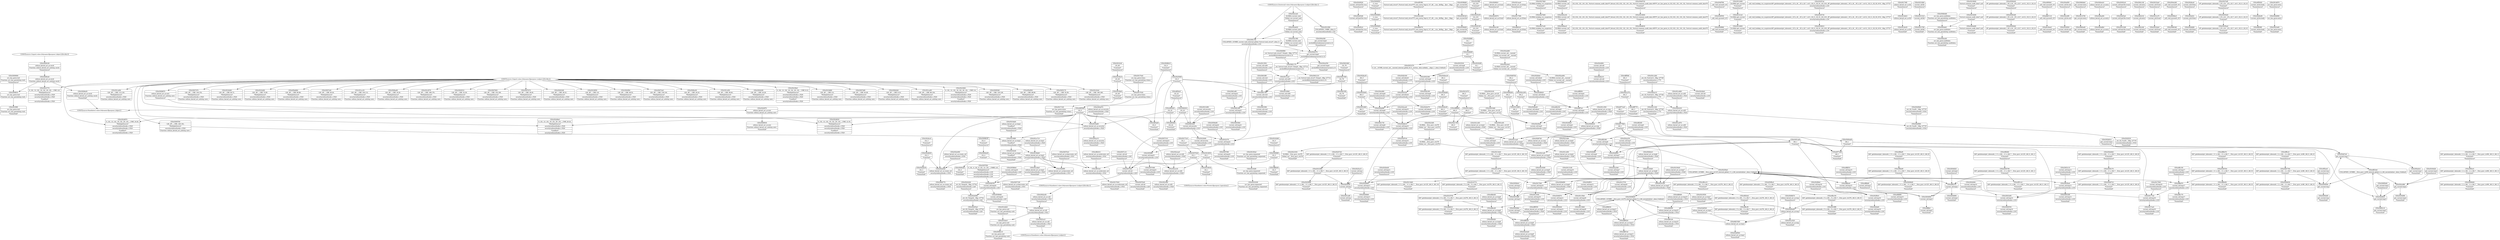 digraph {
	CE0x5018c40 [shape=record,shape=Mrecord,label="{CE0x5018c40|selinux_kernel_act_as:tmp2|*LoadInst*|security/selinux/hooks.c,3520|*SummSink*}"]
	CE0x5067760 [shape=record,shape=Mrecord,label="{CE0x5067760|i64*_getelementptr_inbounds_(_2_x_i64_,_2_x_i64_*___llvm_gcov_ctr98,_i64_0,_i64_0)|*Constant*}"]
	CE0x5008740 [shape=record,shape=Mrecord,label="{CE0x5008740|selinux_kernel_act_as:cmp|security/selinux/hooks.c,3528|*SummSink*}"]
	CE0x5028f50 [shape=record,shape=Mrecord,label="{CE0x5028f50|current_sid:tmp7|security/selinux/hooks.c,218}"]
	CE0x5029520 [shape=record,shape=Mrecord,label="{CE0x5029520|current_sid:land.lhs.true|*SummSource*}"]
	CE0x5019770 [shape=record,shape=Mrecord,label="{CE0x5019770|i64*_getelementptr_inbounds_(_5_x_i64_,_5_x_i64_*___llvm_gcov_ctr276,_i64_0,_i64_3)|*Constant*|*SummSource*}"]
	CE0x50070c0 [shape=record,shape=Mrecord,label="{CE0x50070c0|selinux_kernel_act_as:keycreate_sid|security/selinux/hooks.c,3531|*SummSource*}"]
	CE0x5021930 [shape=record,shape=Mrecord,label="{CE0x5021930|GLOBAL:__llvm_gcov_ctr276|Global_var:__llvm_gcov_ctr276|*SummSink*}"]
	CE0x5013ca0 [shape=record,shape=Mrecord,label="{CE0x5013ca0|current_sid:call4|security/selinux/hooks.c,218}"]
	CE0x5085c10 [shape=record,shape=Mrecord,label="{CE0x5085c10|get_current:tmp3|*SummSink*}"]
	CE0x50170a0 [shape=record,shape=Mrecord,label="{CE0x50170a0|avc_has_perm:tclass|Function::avc_has_perm&Arg::tclass::|*SummSource*}"]
	CE0x501b260 [shape=record,shape=Mrecord,label="{CE0x501b260|128:_i8*,_:_CRE_72,80_|*MultipleSource*|security/selinux/hooks.c,3520|Function::selinux_kernel_act_as&Arg::new::}"]
	CE0x502bb10 [shape=record,shape=Mrecord,label="{CE0x502bb10|current_sid:tmp10|security/selinux/hooks.c,218}"]
	CE0x502cb20 [shape=record,shape=Mrecord,label="{CE0x502cb20|selinux_kernel_act_as:tmp9|security/selinux/hooks.c,3529|*SummSink*}"]
	CE0x4ffffe0 [shape=record,shape=Mrecord,label="{CE0x4ffffe0|current_sid:tmp3|*SummSink*}"]
	CE0x50009d0 [shape=record,shape=Mrecord,label="{CE0x50009d0|i1_true|*Constant*|*SummSink*}"]
	CE0x4ff2070 [shape=record,shape=Mrecord,label="{CE0x4ff2070|%struct.task_struct*_(%struct.task_struct**)*_asm_movq_%gs:$_1:P_,$0_,_r,im,_dirflag_,_fpsr_,_flags_|*SummSink*}"]
	CE0x5061210 [shape=record,shape=Mrecord,label="{CE0x5061210|_ret_%struct.task_struct*_%tmp4,_!dbg_!27714|./arch/x86/include/asm/current.h,14|*SummSink*}"]
	CE0x50249a0 [shape=record,shape=Mrecord,label="{CE0x50249a0|current_sid:tmp5|security/selinux/hooks.c,218}"]
	CE0x5031d90 [shape=record,shape=Mrecord,label="{CE0x5031d90|current_sid:security|security/selinux/hooks.c,218|*SummSource*}"]
	CE0x65bddb0 [shape=record,shape=Mrecord,label="{CE0x65bddb0|128:_i8*,_:_CRE_80,88_|*MultipleSource*|security/selinux/hooks.c,3520|Function::selinux_kernel_act_as&Arg::new::}"]
	CE0x5017030 [shape=record,shape=Mrecord,label="{CE0x5017030|avc_has_perm:tclass|Function::avc_has_perm&Arg::tclass::}"]
	CE0x5058b80 [shape=record,shape=Mrecord,label="{CE0x5058b80|get_current:bb|*SummSource*}"]
	CE0x5060f60 [shape=record,shape=Mrecord,label="{CE0x5060f60|_ret_%struct.task_struct*_%tmp4,_!dbg_!27714|./arch/x86/include/asm/current.h,14|*SummSource*}"]
	CE0x5025ff0 [shape=record,shape=Mrecord,label="{CE0x5025ff0|i32_218|*Constant*|*SummSource*}"]
	CE0x5004890 [shape=record,shape=Mrecord,label="{CE0x5004890|current_sid:tmp2|*SummSink*}"]
	CE0x5009fc0 [shape=record,shape=Mrecord,label="{CE0x5009fc0|selinux_kernel_act_as:if.end|*SummSource*}"]
	CE0x5009d40 [shape=record,shape=Mrecord,label="{CE0x5009d40|i64*_getelementptr_inbounds_(_2_x_i64_,_2_x_i64_*___llvm_gcov_ctr98,_i64_0,_i64_1)|*Constant*|*SummSink*}"]
	CE0x502bd90 [shape=record,shape=Mrecord,label="{CE0x502bd90|current_sid:tmp9|security/selinux/hooks.c,218}"]
	CE0x5007cb0 [shape=record,shape=Mrecord,label="{CE0x5007cb0|128:_i8*,_:_CRE_40,44_|*MultipleSource*|security/selinux/hooks.c,3520|Function::selinux_kernel_act_as&Arg::new::}"]
	CE0x5030d20 [shape=record,shape=Mrecord,label="{CE0x5030d20|get_current:tmp2|*SummSource*}"]
	CE0x504c660 [shape=record,shape=Mrecord,label="{CE0x504c660|current_sid:tmp9|security/selinux/hooks.c,218|*SummSource*}"]
	CE0x502c880 [shape=record,shape=Mrecord,label="{CE0x502c880|get_current:tmp2}"]
	CE0x501ac20 [shape=record,shape=Mrecord,label="{CE0x501ac20|128:_i8*,_:_CRE_104,112_|*MultipleSource*|security/selinux/hooks.c,3520|Function::selinux_kernel_act_as&Arg::new::}"]
	CE0x5061990 [shape=record,shape=Mrecord,label="{CE0x5061990|current_sid:cred|security/selinux/hooks.c,218|*SummSink*}"]
	CE0x500ba60 [shape=record,shape=Mrecord,label="{CE0x500ba60|128:_i8*,_:_CRE_16,20_|*MultipleSource*|security/selinux/hooks.c,3520|Function::selinux_kernel_act_as&Arg::new::}"]
	CE0x502b470 [shape=record,shape=Mrecord,label="{CE0x502b470|current_sid:tobool1|security/selinux/hooks.c,218|*SummSink*}"]
	CE0x501dd20 [shape=record,shape=Mrecord,label="{CE0x501dd20|avc_has_perm:ssid|Function::avc_has_perm&Arg::ssid::|*SummSource*}"]
	CE0x4ff3370 [shape=record,shape=Mrecord,label="{CE0x4ff3370|current_sid:tmp2}"]
	"CONST[source:0(mediator),value:0(static)][purpose:{operation}]"
	CE0x50615f0 [shape=record,shape=Mrecord,label="{CE0x50615f0|i32_78|*Constant*|*SummSink*}"]
	CE0x5051b60 [shape=record,shape=Mrecord,label="{CE0x5051b60|current_sid:tmp1}"]
	CE0x50293d0 [shape=record,shape=Mrecord,label="{CE0x50293d0|current_sid:land.lhs.true}"]
	CE0x4ffa5c0 [shape=record,shape=Mrecord,label="{CE0x4ffa5c0|selinux_kernel_act_as:if.then|*SummSink*}"]
	CE0x5023770 [shape=record,shape=Mrecord,label="{CE0x5023770|4:_i32,_12:_i32,_16:_i32,_20:_i32,_:_CME_4,8_|*MultipleSource*|security/selinux/hooks.c,3529|security/selinux/hooks.c,3520|*LoadInst*|security/selinux/hooks.c,3520}"]
	CE0x5016260 [shape=record,shape=Mrecord,label="{CE0x5016260|i32_5|*Constant*|*SummSource*}"]
	CE0x502b930 [shape=record,shape=Mrecord,label="{CE0x502b930|i64*_getelementptr_inbounds_(_2_x_i64_,_2_x_i64_*___llvm_gcov_ctr98,_i64_0,_i64_0)|*Constant*|*SummSink*}"]
	CE0x5051a80 [shape=record,shape=Mrecord,label="{CE0x5051a80|current_sid:tmp|*SummSink*}"]
	"CONST[source:1(input),value:2(dynamic)][purpose:{subject}][SrcIdx:2]"
	CE0x502cfb0 [shape=record,shape=Mrecord,label="{CE0x502cfb0|selinux_kernel_act_as:sid2|security/selinux/hooks.c,3529|*SummSink*}"]
	CE0x50506c0 [shape=record,shape=Mrecord,label="{CE0x50506c0|current_sid:tmp1|*SummSource*}"]
	CE0x5057490 [shape=record,shape=Mrecord,label="{CE0x5057490|current_sid:tmp23|security/selinux/hooks.c,218|*SummSink*}"]
	CE0x50320d0 [shape=record,shape=Mrecord,label="{CE0x50320d0|current_sid:security|security/selinux/hooks.c,218|*SummSink*}"]
	CE0x50028a0 [shape=record,shape=Mrecord,label="{CE0x50028a0|selinux_kernel_act_as:call|security/selinux/hooks.c,3521}"]
	"CONST[source:0(mediator),value:2(dynamic)][purpose:{object}]"
	CE0x5063220 [shape=record,shape=Mrecord,label="{CE0x5063220|current_sid:security|security/selinux/hooks.c,218}"]
	CE0x502bfa0 [shape=record,shape=Mrecord,label="{CE0x502bfa0|current_sid:tobool|security/selinux/hooks.c,218|*SummSource*}"]
	CE0x4ffc9a0 [shape=record,shape=Mrecord,label="{CE0x4ffc9a0|i64*_getelementptr_inbounds_(_5_x_i64_,_5_x_i64_*___llvm_gcov_ctr276,_i64_0,_i64_4)|*Constant*}"]
	CE0x501d570 [shape=record,shape=Mrecord,label="{CE0x501d570|128:_i8*,_:_CRE_168,176_|*MultipleSource*|security/selinux/hooks.c,3520|Function::selinux_kernel_act_as&Arg::new::}"]
	CE0x5027e40 [shape=record,shape=Mrecord,label="{CE0x5027e40|GLOBAL:lockdep_rcu_suspicious|*Constant*|*SummSink*}"]
	CE0x5061e80 [shape=record,shape=Mrecord,label="{CE0x5061e80|current_sid:tmp21|security/selinux/hooks.c,218|*SummSource*}"]
	CE0x50579c0 [shape=record,shape=Mrecord,label="{CE0x50579c0|current_sid:sid|security/selinux/hooks.c,220}"]
	CE0x501a6a0 [shape=record,shape=Mrecord,label="{CE0x501a6a0|selinux_kernel_act_as:tmp3|security/selinux/hooks.c,3520|*SummSink*}"]
	CE0x50297a0 [shape=record,shape=Mrecord,label="{CE0x50297a0|current_sid:tmp10|security/selinux/hooks.c,218|*SummSink*}"]
	CE0x4ff22c0 [shape=record,shape=Mrecord,label="{CE0x4ff22c0|current_sid:tmp5|security/selinux/hooks.c,218|*SummSink*}"]
	CE0x5002c40 [shape=record,shape=Mrecord,label="{CE0x5002c40|GLOBAL:current_sid|*Constant*}"]
	CE0x500b4c0 [shape=record,shape=Mrecord,label="{CE0x500b4c0|selinux_kernel_act_as:tmp6|security/selinux/hooks.c,3528|*SummSource*}"]
	CE0x4ffd7a0 [shape=record,shape=Mrecord,label="{CE0x4ffd7a0|selinux_kernel_act_as:tmp11|security/selinux/hooks.c,3534|*SummSink*}"]
	CE0x50617f0 [shape=record,shape=Mrecord,label="{CE0x50617f0|COLLAPSED:_GCMRE_current_task_external_global_%struct.task_struct*:_elem_0::|security/selinux/hooks.c,218}"]
	CE0x5010600 [shape=record,shape=Mrecord,label="{CE0x5010600|i32_(i32,_i32,_i16,_i32,_%struct.common_audit_data*)*_bitcast_(i32_(i32,_i32,_i16,_i32,_%struct.common_audit_data.495*)*_avc_has_perm_to_i32_(i32,_i32,_i16,_i32,_%struct.common_audit_data*)*)|*Constant*}"]
	CE0x5004510 [shape=record,shape=Mrecord,label="{CE0x5004510|128:_i8*,_:_CRE_32,36_|*MultipleSource*|security/selinux/hooks.c,3520|Function::selinux_kernel_act_as&Arg::new::}"]
	CE0x63dd540 [shape=record,shape=Mrecord,label="{CE0x63dd540|selinux_kernel_act_as:tmp1|*SummSource*}"]
	CE0x500bc00 [shape=record,shape=Mrecord,label="{CE0x500bc00|128:_i8*,_:_CRE_20,24_|*MultipleSource*|security/selinux/hooks.c,3520|Function::selinux_kernel_act_as&Arg::new::}"]
	CE0x50135b0 [shape=record,shape=Mrecord,label="{CE0x50135b0|current_sid:tmp20|security/selinux/hooks.c,218}"]
	CE0x502d9e0 [shape=record,shape=Mrecord,label="{CE0x502d9e0|4:_i32,_12:_i32,_16:_i32,_20:_i32,_:_CME_20,24_|*MultipleSource*|security/selinux/hooks.c,3529|security/selinux/hooks.c,3520|*LoadInst*|security/selinux/hooks.c,3520}"]
	CE0x5053530 [shape=record,shape=Mrecord,label="{CE0x5053530|current_sid:tmp8|security/selinux/hooks.c,218|*SummSource*}"]
	CE0x504f880 [shape=record,shape=Mrecord,label="{CE0x504f880|_call_void_mcount()_#3|*SummSink*}"]
	CE0x502bed0 [shape=record,shape=Mrecord,label="{CE0x502bed0|current_sid:tobool|security/selinux/hooks.c,218|*SummSink*}"]
	CE0x502bc20 [shape=record,shape=Mrecord,label="{CE0x502bc20|i64_4|*Constant*|*SummSource*}"]
	CE0x504fd70 [shape=record,shape=Mrecord,label="{CE0x504fd70|current_sid:tmp12|security/selinux/hooks.c,218}"]
	CE0x501af40 [shape=record,shape=Mrecord,label="{CE0x501af40|128:_i8*,_:_CRE_56,64_|*MultipleSource*|security/selinux/hooks.c,3520|Function::selinux_kernel_act_as&Arg::new::}"]
	CE0x501c2b0 [shape=record,shape=Mrecord,label="{CE0x501c2b0|_ret_i32_%retval.0,_!dbg_!27728|security/selinux/avc.c,775|*SummSource*}"]
	CE0x5061660 [shape=record,shape=Mrecord,label="{CE0x5061660|i32_78|*Constant*|*SummSource*}"]
	CE0x5004290 [shape=record,shape=Mrecord,label="{CE0x5004290|128:_i8*,_:_CRE_24,28_|*MultipleSource*|security/selinux/hooks.c,3520|Function::selinux_kernel_act_as&Arg::new::}"]
	CE0x501c500 [shape=record,shape=Mrecord,label="{CE0x501c500|selinux_kernel_act_as:cmp|security/selinux/hooks.c,3528|*SummSource*}"]
	CE0x502f6c0 [shape=record,shape=Mrecord,label="{CE0x502f6c0|current_sid:tmp16|security/selinux/hooks.c,218}"]
	CE0x5053370 [shape=record,shape=Mrecord,label="{CE0x5053370|0:_i8,_:_GCMR_current_sid.__warned_internal_global_i8_0,_section_.data.unlikely_,_align_1:_elem_0:default:}"]
	CE0x501caa0 [shape=record,shape=Mrecord,label="{CE0x501caa0|selinux_kernel_act_as:tmp4|security/selinux/hooks.c,3528}"]
	CE0x5053d60 [shape=record,shape=Mrecord,label="{CE0x5053d60|i64_5|*Constant*|*SummSink*}"]
	CE0x5009b70 [shape=record,shape=Mrecord,label="{CE0x5009b70|selinux_kernel_act_as:tmp|*SummSource*}"]
	CE0x5017940 [shape=record,shape=Mrecord,label="{CE0x5017940|current_sid:tmp18|security/selinux/hooks.c,218|*SummSource*}"]
	CE0x50141e0 [shape=record,shape=Mrecord,label="{CE0x50141e0|GLOBAL:get_current|*Constant*}"]
	CE0x5030810 [shape=record,shape=Mrecord,label="{CE0x5030810|_call_void_lockdep_rcu_suspicious(i8*_getelementptr_inbounds_(_25_x_i8_,_25_x_i8_*_.str3,_i32_0,_i32_0),_i32_218,_i8*_getelementptr_inbounds_(_45_x_i8_,_45_x_i8_*_.str12,_i32_0,_i32_0))_#10,_!dbg_!27727|security/selinux/hooks.c,218|*SummSink*}"]
	CE0x502cea0 [shape=record,shape=Mrecord,label="{CE0x502cea0|selinux_kernel_act_as:sid2|security/selinux/hooks.c,3529|*SummSource*}"]
	CE0x5000680 [shape=record,shape=Mrecord,label="{CE0x5000680|i1_true|*Constant*}"]
	CE0x4fff850 [shape=record,shape=Mrecord,label="{CE0x4fff850|current_sid:tmp4|security/selinux/hooks.c,218|*SummSource*}"]
	CE0x6f779b0 [shape=record,shape=Mrecord,label="{CE0x6f779b0|i64_1|*Constant*}"]
	CE0x504c730 [shape=record,shape=Mrecord,label="{CE0x504c730|current_sid:tmp9|security/selinux/hooks.c,218|*SummSink*}"]
	CE0x50173c0 [shape=record,shape=Mrecord,label="{CE0x50173c0|i32_1|*Constant*|*SummSource*}"]
	CE0x4ffc170 [shape=record,shape=Mrecord,label="{CE0x4ffc170|current_sid:tmp17|security/selinux/hooks.c,218|*SummSink*}"]
	CE0x501de30 [shape=record,shape=Mrecord,label="{CE0x501de30|selinux_kernel_act_as:bb|*SummSink*}"]
	CE0x502a620 [shape=record,shape=Mrecord,label="{CE0x502a620|GLOBAL:current_task|Global_var:current_task}"]
	CE0x4ffe810 [shape=record,shape=Mrecord,label="{CE0x4ffe810|i64*_getelementptr_inbounds_(_5_x_i64_,_5_x_i64_*___llvm_gcov_ctr276,_i64_0,_i64_3)|*Constant*|*SummSink*}"]
	CE0x5031780 [shape=record,shape=Mrecord,label="{CE0x5031780|current_sid:bb|*SummSink*}"]
	CE0x502fa60 [shape=record,shape=Mrecord,label="{CE0x502fa60|current_sid:tmp16|security/selinux/hooks.c,218|*SummSink*}"]
	CE0x4ffbb00 [shape=record,shape=Mrecord,label="{CE0x4ffbb00|i32_5|*Constant*|*SummSink*}"]
	CE0x502b7a0 [shape=record,shape=Mrecord,label="{CE0x502b7a0|get_current:tmp1}"]
	CE0x4ff2fd0 [shape=record,shape=Mrecord,label="{CE0x4ff2fd0|i64*_getelementptr_inbounds_(_11_x_i64_,_11_x_i64_*___llvm_gcov_ctr125,_i64_0,_i64_1)|*Constant*|*SummSource*}"]
	CE0x50587f0 [shape=record,shape=Mrecord,label="{CE0x50587f0|current_sid:tmp24|security/selinux/hooks.c,220}"]
	CE0x500ab80 [shape=record,shape=Mrecord,label="{CE0x500ab80|%struct.common_audit_data*_null|*Constant*|*SummSink*}"]
	CE0x5005170 [shape=record,shape=Mrecord,label="{CE0x5005170|128:_i8*,_:_CRE_52,56_|*MultipleSource*|security/selinux/hooks.c,3520|Function::selinux_kernel_act_as&Arg::new::}"]
	CE0x501f8f0 [shape=record,shape=Mrecord,label="{CE0x501f8f0|avc_has_perm:tsid|Function::avc_has_perm&Arg::tsid::|*SummSink*}"]
	CE0x5009760 [shape=record,shape=Mrecord,label="{CE0x5009760|128:_i8*,_:_CRE_128,136_|*MultipleSource*|security/selinux/hooks.c,3520|Function::selinux_kernel_act_as&Arg::new::}"]
	CE0x50563d0 [shape=record,shape=Mrecord,label="{CE0x50563d0|i8*_getelementptr_inbounds_(_45_x_i8_,_45_x_i8_*_.str12,_i32_0,_i32_0)|*Constant*}"]
	CE0x501c890 [shape=record,shape=Mrecord,label="{CE0x501c890|i64_2|*Constant*|*SummSink*}"]
	CE0x500a970 [shape=record,shape=Mrecord,label="{CE0x500a970|selinux_kernel_act_as:security|security/selinux/hooks.c,3520|*SummSource*}"]
	CE0x66b7c10 [shape=record,shape=Mrecord,label="{CE0x66b7c10|_call_void_mcount()_#3}"]
	CE0x501a860 [shape=record,shape=Mrecord,label="{CE0x501a860|selinux_kernel_act_as:call1|security/selinux/hooks.c,3524|*SummSource*}"]
	CE0x5003c80 [shape=record,shape=Mrecord,label="{CE0x5003c80|current_sid:tmp13|security/selinux/hooks.c,218|*SummSink*}"]
	CE0x4ffca10 [shape=record,shape=Mrecord,label="{CE0x4ffca10|i64*_getelementptr_inbounds_(_5_x_i64_,_5_x_i64_*___llvm_gcov_ctr276,_i64_0,_i64_4)|*Constant*|*SummSource*}"]
	CE0x500bec0 [shape=record,shape=Mrecord,label="{CE0x500bec0|GLOBAL:current_sid|*Constant*|*SummSink*}"]
	CE0x5031890 [shape=record,shape=Mrecord,label="{CE0x5031890|i64*_getelementptr_inbounds_(_11_x_i64_,_11_x_i64_*___llvm_gcov_ctr125,_i64_0,_i64_0)|*Constant*}"]
	CE0x502f230 [shape=record,shape=Mrecord,label="{CE0x502f230|_ret_i32_%call1,_!dbg_!27735|security/selinux/hooks.c,3534|*SummSink*}"]
	CE0x5004900 [shape=record,shape=Mrecord,label="{CE0x5004900|current_sid:tmp3}"]
	CE0x5018ff0 [shape=record,shape=Mrecord,label="{CE0x5018ff0|i64*_getelementptr_inbounds_(_5_x_i64_,_5_x_i64_*___llvm_gcov_ctr276,_i64_0,_i64_0)|*Constant*|*SummSink*}"]
	CE0x5014600 [shape=record,shape=Mrecord,label="{CE0x5014600|GLOBAL:get_current|*Constant*|*SummSink*}"]
	CE0x5030f20 [shape=record,shape=Mrecord,label="{CE0x5030f20|current_sid:do.end|*SummSink*}"]
	CE0x5018180 [shape=record,shape=Mrecord,label="{CE0x5018180|avc_has_perm:requested|Function::avc_has_perm&Arg::requested::|*SummSink*}"]
	CE0x5006a00 [shape=record,shape=Mrecord,label="{CE0x5006a00|i32_4|*Constant*}"]
	CE0x5021780 [shape=record,shape=Mrecord,label="{CE0x5021780|i64_0|*Constant*|*SummSink*}"]
	CE0x502e020 [shape=record,shape=Mrecord,label="{CE0x502e020|selinux_kernel_act_as:create_sid|security/selinux/hooks.c,3530}"]
	CE0x4ff24f0 [shape=record,shape=Mrecord,label="{CE0x4ff24f0|current_sid:tmp6|security/selinux/hooks.c,218|*SummSource*}"]
	CE0x5008430 [shape=record,shape=Mrecord,label="{CE0x5008430|selinux_kernel_act_as:cmp|security/selinux/hooks.c,3528}"]
	CE0x502ad00 [shape=record,shape=Mrecord,label="{CE0x502ad00|GLOBAL:current_sid.__warned|Global_var:current_sid.__warned|*SummSink*}"]
	CE0x502a550 [shape=record,shape=Mrecord,label="{CE0x502a550|get_current:tmp4|./arch/x86/include/asm/current.h,14|*SummSink*}"]
	CE0x50134d0 [shape=record,shape=Mrecord,label="{CE0x50134d0|i64*_getelementptr_inbounds_(_11_x_i64_,_11_x_i64_*___llvm_gcov_ctr125,_i64_0,_i64_10)|*Constant*|*SummSink*}"]
	CE0x5060de0 [shape=record,shape=Mrecord,label="{CE0x5060de0|get_current:entry|*SummSource*}"]
	CE0x4ffd160 [shape=record,shape=Mrecord,label="{CE0x4ffd160|selinux_kernel_act_as:tmp10|security/selinux/hooks.c,3534|*SummSink*}"]
	CE0x4ffedb0 [shape=record,shape=Mrecord,label="{CE0x4ffedb0|selinux_kernel_act_as:tmp8|security/selinux/hooks.c,3529|*SummSink*}"]
	CE0x5027db0 [shape=record,shape=Mrecord,label="{CE0x5027db0|GLOBAL:lockdep_rcu_suspicious|*Constant*|*SummSource*}"]
	CE0x502ba30 [shape=record,shape=Mrecord,label="{CE0x502ba30|i64_5|*Constant*|*SummSource*}"]
	CE0x5058d00 [shape=record,shape=Mrecord,label="{CE0x5058d00|get_current:bb|*SummSink*}"]
	CE0x5050790 [shape=record,shape=Mrecord,label="{CE0x5050790|i64*_getelementptr_inbounds_(_11_x_i64_,_11_x_i64_*___llvm_gcov_ctr125,_i64_0,_i64_1)|*Constant*}"]
	CE0x5025930 [shape=record,shape=Mrecord,label="{CE0x5025930|current_sid:tmp}"]
	CE0x500ae10 [shape=record,shape=Mrecord,label="{CE0x500ae10|_ret_i32_%retval.0,_!dbg_!27728|security/selinux/avc.c,775}"]
	CE0x502e090 [shape=record,shape=Mrecord,label="{CE0x502e090|selinux_kernel_act_as:create_sid|security/selinux/hooks.c,3530|*SummSource*}"]
	CE0x5006f80 [shape=record,shape=Mrecord,label="{CE0x5006f80|i32_5|*Constant*}"]
	CE0x5000550 [shape=record,shape=Mrecord,label="{CE0x5000550|current_sid:tmp14|security/selinux/hooks.c,218|*SummSink*}"]
	CE0x501d3e0 [shape=record,shape=Mrecord,label="{CE0x501d3e0|128:_i8*,_:_CRE_160,168_|*MultipleSource*|security/selinux/hooks.c,3520|Function::selinux_kernel_act_as&Arg::new::}"]
	CE0x500b890 [shape=record,shape=Mrecord,label="{CE0x500b890|selinux_kernel_act_as:tmp6|security/selinux/hooks.c,3528|*SummSink*}"]
	CE0x5021af0 [shape=record,shape=Mrecord,label="{CE0x5021af0|selinux_kernel_act_as:tmp5|security/selinux/hooks.c,3528}"]
	CE0x500a5d0 [shape=record,shape=Mrecord,label="{CE0x500a5d0|get_current:tmp4|./arch/x86/include/asm/current.h,14|*SummSource*}"]
	CE0x5018ab0 [shape=record,shape=Mrecord,label="{CE0x5018ab0|selinux_kernel_act_as:tmp2|*LoadInst*|security/selinux/hooks.c,3520|*SummSource*}"]
	CE0x4ffdf10 [shape=record,shape=Mrecord,label="{CE0x4ffdf10|current_sid:tmp15|security/selinux/hooks.c,218|*SummSource*}"]
	CE0x50131d0 [shape=record,shape=Mrecord,label="{CE0x50131d0|current_sid:tmp19|security/selinux/hooks.c,218|*SummSource*}"]
	CE0x5009b00 [shape=record,shape=Mrecord,label="{CE0x5009b00|COLLAPSED:_GCMRE___llvm_gcov_ctr276_internal_global_5_x_i64_zeroinitializer:_elem_0:default:}"]
	CE0x501adb0 [shape=record,shape=Mrecord,label="{CE0x501adb0|128:_i8*,_:_CRE_112,120_|*MultipleSource*|security/selinux/hooks.c,3520|Function::selinux_kernel_act_as&Arg::new::}"]
	CE0x500a4c0 [shape=record,shape=Mrecord,label="{CE0x500a4c0|selinux_kernel_act_as:entry|*SummSource*}"]
	CE0x5032370 [shape=record,shape=Mrecord,label="{CE0x5032370|current_sid:tmp22|security/selinux/hooks.c,218}"]
	CE0x4ffdf80 [shape=record,shape=Mrecord,label="{CE0x4ffdf80|current_sid:tmp15|security/selinux/hooks.c,218|*SummSink*}"]
	CE0x4ff33e0 [shape=record,shape=Mrecord,label="{CE0x4ff33e0|COLLAPSED:_GCMRE___llvm_gcov_ctr98_internal_global_2_x_i64_zeroinitializer:_elem_0:default:}"]
	CE0x4fff770 [shape=record,shape=Mrecord,label="{CE0x4fff770|i64_3|*Constant*|*SummSink*}"]
	CE0x502c380 [shape=record,shape=Mrecord,label="{CE0x502c380|GLOBAL:current_task|Global_var:current_task|*SummSink*}"]
	CE0x5007470 [shape=record,shape=Mrecord,label="{CE0x5007470|128:_i8*,_:_CRE_144,152_|*MultipleSource*|security/selinux/hooks.c,3520|Function::selinux_kernel_act_as&Arg::new::}"]
	CE0x5057620 [shape=record,shape=Mrecord,label="{CE0x5057620|i32_1|*Constant*}"]
	CE0x5062fc0 [shape=record,shape=Mrecord,label="{CE0x5062fc0|i32_22|*Constant*}"]
	CE0x504d710 [shape=record,shape=Mrecord,label="{CE0x504d710|i64*_getelementptr_inbounds_(_11_x_i64_,_11_x_i64_*___llvm_gcov_ctr125,_i64_0,_i64_6)|*Constant*|*SummSink*}"]
	CE0x50310d0 [shape=record,shape=Mrecord,label="{CE0x50310d0|current_sid:land.lhs.true2|*SummSink*}"]
	CE0x5000ed0 [shape=record,shape=Mrecord,label="{CE0x5000ed0|i64_1|*Constant*}"]
	CE0x501b0d0 [shape=record,shape=Mrecord,label="{CE0x501b0d0|128:_i8*,_:_CRE_64,72_|*MultipleSource*|security/selinux/hooks.c,3520|Function::selinux_kernel_act_as&Arg::new::}"]
	CE0x4fff660 [shape=record,shape=Mrecord,label="{CE0x4fff660|i64_0|*Constant*}"]
	CE0x5006cb0 [shape=record,shape=Mrecord,label="{CE0x5006cb0|i32_4|*Constant*|*SummSink*}"]
	CE0x50567b0 [shape=record,shape=Mrecord,label="{CE0x50567b0|i64*_getelementptr_inbounds_(_11_x_i64_,_11_x_i64_*___llvm_gcov_ctr125,_i64_0,_i64_9)|*Constant*}"]
	CE0x4ffbd70 [shape=record,shape=Mrecord,label="{CE0x4ffbd70|current_sid:tmp17|security/selinux/hooks.c,218}"]
	CE0x5024240 [shape=record,shape=Mrecord,label="{CE0x5024240|_ret_i32_%tmp24,_!dbg_!27742|security/selinux/hooks.c,220|*SummSource*}"]
	CE0x5030730 [shape=record,shape=Mrecord,label="{CE0x5030730|_call_void_lockdep_rcu_suspicious(i8*_getelementptr_inbounds_(_25_x_i8_,_25_x_i8_*_.str3,_i32_0,_i32_0),_i32_218,_i8*_getelementptr_inbounds_(_45_x_i8_,_45_x_i8_*_.str12,_i32_0,_i32_0))_#10,_!dbg_!27727|security/selinux/hooks.c,218}"]
	CE0x504b210 [shape=record,shape=Mrecord,label="{CE0x504b210|current_sid:call|security/selinux/hooks.c,218}"]
	CE0x502de30 [shape=record,shape=Mrecord,label="{CE0x502de30|i32_3|*Constant*|*SummSink*}"]
	CE0x5019940 [shape=record,shape=Mrecord,label="{CE0x5019940|%struct.common_audit_data*_null|*Constant*|*SummSource*}"]
	CE0x5026160 [shape=record,shape=Mrecord,label="{CE0x5026160|i32_218|*Constant*|*SummSink*}"]
	CE0x501ddc0 [shape=record,shape=Mrecord,label="{CE0x501ddc0|selinux_kernel_act_as:bb}"]
	CE0x50140b0 [shape=record,shape=Mrecord,label="{CE0x50140b0|current_sid:call4|security/selinux/hooks.c,218|*SummSink*}"]
	CE0x501cc60 [shape=record,shape=Mrecord,label="{CE0x501cc60|selinux_kernel_act_as:tmp4|security/selinux/hooks.c,3528|*SummSource*}"]
	CE0x500c010 [shape=record,shape=Mrecord,label="{CE0x500c010|current_sid:entry}"]
	CE0x5051af0 [shape=record,shape=Mrecord,label="{CE0x5051af0|i64_1|*Constant*}"]
	CE0x500a260 [shape=record,shape=Mrecord,label="{CE0x500a260|selinux_kernel_act_as:entry}"]
	CE0x5058500 [shape=record,shape=Mrecord,label="{CE0x5058500|get_current:tmp}"]
	CE0x5057f20 [shape=record,shape=Mrecord,label="{CE0x5057f20|0:_i32,_4:_i32,_8:_i32,_12:_i32,_:_CMRE_4,8_|*MultipleSource*|security/selinux/hooks.c,218|security/selinux/hooks.c,218|security/selinux/hooks.c,220}"]
	CE0x5008930 [shape=record,shape=Mrecord,label="{CE0x5008930|selinux_kernel_act_as:new|Function::selinux_kernel_act_as&Arg::new::|*SummSink*}"]
	CE0x50316b0 [shape=record,shape=Mrecord,label="{CE0x50316b0|current_sid:bb|*SummSource*}"]
	CE0x502b810 [shape=record,shape=Mrecord,label="{CE0x502b810|get_current:tmp1|*SummSource*}"]
	CE0x50509b0 [shape=record,shape=Mrecord,label="{CE0x50509b0|current_sid:tmp1|*SummSink*}"]
	CE0x50174f0 [shape=record,shape=Mrecord,label="{CE0x50174f0|selinux_kernel_act_as:bb|*SummSource*}"]
	CE0x5014790 [shape=record,shape=Mrecord,label="{CE0x5014790|get_current:entry}"]
	CE0x500bd80 [shape=record,shape=Mrecord,label="{CE0x500bd80|GLOBAL:current_sid|*Constant*|*SummSource*}"]
	CE0x50324e0 [shape=record,shape=Mrecord,label="{CE0x50324e0|current_sid:if.end|*SummSink*}"]
	CE0x5019a60 [shape=record,shape=Mrecord,label="{CE0x5019a60|selinux_kernel_act_as:security|security/selinux/hooks.c,3520}"]
	CE0x5004820 [shape=record,shape=Mrecord,label="{CE0x5004820|current_sid:tmp2|*SummSource*}"]
	CE0x5029fc0 [shape=record,shape=Mrecord,label="{CE0x5029fc0|get_current:tmp3}"]
	CE0x5008870 [shape=record,shape=Mrecord,label="{CE0x5008870|selinux_kernel_act_as:new|Function::selinux_kernel_act_as&Arg::new::|*SummSource*}"]
	CE0x500d720 [shape=record,shape=Mrecord,label="{CE0x500d720|i32_(i32,_i32,_i16,_i32,_%struct.common_audit_data*)*_bitcast_(i32_(i32,_i32,_i16,_i32,_%struct.common_audit_data.495*)*_avc_has_perm_to_i32_(i32,_i32,_i16,_i32,_%struct.common_audit_data*)*)|*Constant*|*SummSource*}"]
	CE0x4ff2bc0 [shape=record,shape=Mrecord,label="{CE0x4ff2bc0|i64*_getelementptr_inbounds_(_2_x_i64_,_2_x_i64_*___llvm_gcov_ctr98,_i64_0,_i64_1)|*Constant*}"]
	CE0x5056bc0 [shape=record,shape=Mrecord,label="{CE0x5056bc0|_call_void_mcount()_#3}"]
	CE0x502f3a0 [shape=record,shape=Mrecord,label="{CE0x502f3a0|current_sid:land.lhs.true2}"]
	CE0x50246e0 [shape=record,shape=Mrecord,label="{CE0x50246e0|current_sid:tmp4|security/selinux/hooks.c,218|*SummSink*}"]
	CE0x501aea0 [shape=record,shape=Mrecord,label="{CE0x501aea0|selinux_kernel_act_as:if.then|*SummSource*}"]
	CE0x5008f10 [shape=record,shape=Mrecord,label="{CE0x5008f10|avc_has_perm:tsid|Function::avc_has_perm&Arg::tsid::}"]
	CE0x5061170 [shape=record,shape=Mrecord,label="{CE0x5061170|_ret_%struct.task_struct*_%tmp4,_!dbg_!27714|./arch/x86/include/asm/current.h,14}"]
	CE0x4ffa100 [shape=record,shape=Mrecord,label="{CE0x4ffa100|i64*_getelementptr_inbounds_(_5_x_i64_,_5_x_i64_*___llvm_gcov_ctr276,_i64_0,_i64_0)|*Constant*}"]
	CE0x5008cb0 [shape=record,shape=Mrecord,label="{CE0x5008cb0|selinux_kernel_act_as:secid|Function::selinux_kernel_act_as&Arg::secid::}"]
	CE0x5006b30 [shape=record,shape=Mrecord,label="{CE0x5006b30|i32_4|*Constant*|*SummSource*}"]
	CE0x5024f00 [shape=record,shape=Mrecord,label="{CE0x5024f00|current_sid:call|security/selinux/hooks.c,218|*SummSource*}"]
	CE0x502a3b0 [shape=record,shape=Mrecord,label="{CE0x502a3b0|current_sid:tmp7|security/selinux/hooks.c,218|*SummSink*}"]
	CE0x5008e00 [shape=record,shape=Mrecord,label="{CE0x5008e00|selinux_kernel_act_as:secid|Function::selinux_kernel_act_as&Arg::secid::|*SummSink*}"]
	CE0x5013f30 [shape=record,shape=Mrecord,label="{CE0x5013f30|current_sid:call4|security/selinux/hooks.c,218|*SummSource*}"]
	CE0x502b180 [shape=record,shape=Mrecord,label="{CE0x502b180|current_sid:tmp8|security/selinux/hooks.c,218|*SummSink*}"]
	CE0x4ff2250 [shape=record,shape=Mrecord,label="{CE0x4ff2250|current_sid:tmp5|security/selinux/hooks.c,218|*SummSource*}"]
	CE0x502c200 [shape=record,shape=Mrecord,label="{CE0x502c200|i64_2|*Constant*}"]
	"CONST[source:2(external),value:2(dynamic)][purpose:{subject}][SrcIdx:1]"
	CE0x4ff3dc0 [shape=record,shape=Mrecord,label="{CE0x4ff3dc0|i32_22|*Constant*|*SummSource*}"]
	CE0x5025720 [shape=record,shape=Mrecord,label="{CE0x5025720|i64*_getelementptr_inbounds_(_11_x_i64_,_11_x_i64_*___llvm_gcov_ctr125,_i64_0,_i64_0)|*Constant*|*SummSource*}"]
	CE0x5009060 [shape=record,shape=Mrecord,label="{CE0x5009060|avc_has_perm:tsid|Function::avc_has_perm&Arg::tsid::|*SummSource*}"]
	CE0x5028620 [shape=record,shape=Mrecord,label="{CE0x5028620|current_sid:tobool|security/selinux/hooks.c,218}"]
	CE0x5013540 [shape=record,shape=Mrecord,label="{CE0x5013540|current_sid:tmp19|security/selinux/hooks.c,218|*SummSink*}"]
	CE0x5061d00 [shape=record,shape=Mrecord,label="{CE0x5061d00|current_sid:tmp21|security/selinux/hooks.c,218}"]
	CE0x5053b00 [shape=record,shape=Mrecord,label="{CE0x5053b00|i64_5|*Constant*}"]
	CE0x4ffc5a0 [shape=record,shape=Mrecord,label="{CE0x4ffc5a0|selinux_kernel_act_as:sockcreate_sid|security/selinux/hooks.c,3532}"]
	CE0x5004060 [shape=record,shape=Mrecord,label="{CE0x5004060|current_sid:tmp14|security/selinux/hooks.c,218|*SummSource*}"]
	CE0x4fff240 [shape=record,shape=Mrecord,label="{CE0x4fff240|selinux_kernel_act_as:tmp9|security/selinux/hooks.c,3529}"]
	CE0x4ffd520 [shape=record,shape=Mrecord,label="{CE0x4ffd520|selinux_kernel_act_as:tmp11|security/selinux/hooks.c,3534}"]
	CE0x5026ce0 [shape=record,shape=Mrecord,label="{CE0x5026ce0|current_sid:if.then|*SummSource*}"]
	CE0x50191d0 [shape=record,shape=Mrecord,label="{CE0x50191d0|selinux_kernel_act_as:tmp7|security/selinux/hooks.c,3528}"]
	CE0x50588e0 [shape=record,shape=Mrecord,label="{CE0x50588e0|current_sid:tmp24|security/selinux/hooks.c,220|*SummSource*}"]
	CE0x5007600 [shape=record,shape=Mrecord,label="{CE0x5007600|128:_i8*,_:_CRE_152,160_|*MultipleSource*|security/selinux/hooks.c,3520|Function::selinux_kernel_act_as&Arg::new::}"]
	CE0x5025a10 [shape=record,shape=Mrecord,label="{CE0x5025a10|current_sid:tmp|*SummSource*}"]
	CE0x5016f30 [shape=record,shape=Mrecord,label="{CE0x5016f30|i32_1|*Constant*}"]
	CE0x5013730 [shape=record,shape=Mrecord,label="{CE0x5013730|current_sid:tmp20|security/selinux/hooks.c,218|*SummSource*}"]
	CE0x5017bf0 [shape=record,shape=Mrecord,label="{CE0x5017bf0|current_sid:tmp19|security/selinux/hooks.c,218}"]
	CE0x50302f0 [shape=record,shape=Mrecord,label="{CE0x50302f0|i8_1|*Constant*|*SummSink*}"]
	CE0x63dd5b0 [shape=record,shape=Mrecord,label="{CE0x63dd5b0|selinux_kernel_act_as:tmp1|*SummSink*}"]
	CE0x5003e90 [shape=record,shape=Mrecord,label="{CE0x5003e90|current_sid:tmp14|security/selinux/hooks.c,218}"]
	CE0x5024090 [shape=record,shape=Mrecord,label="{CE0x5024090|_ret_i32_%tmp24,_!dbg_!27742|security/selinux/hooks.c,220}"]
	CE0x50205a0 [shape=record,shape=Mrecord,label="{CE0x50205a0|_ret_i32_%tmp24,_!dbg_!27742|security/selinux/hooks.c,220|*SummSink*}"]
	CE0x5056440 [shape=record,shape=Mrecord,label="{CE0x5056440|i8*_getelementptr_inbounds_(_45_x_i8_,_45_x_i8_*_.str12,_i32_0,_i32_0)|*Constant*|*SummSource*}"]
	CE0x502c4d0 [shape=record,shape=Mrecord,label="{CE0x502c4d0|%struct.task_struct*_(%struct.task_struct**)*_asm_movq_%gs:$_1:P_,$0_,_r,im,_dirflag_,_fpsr_,_flags_}"]
	CE0x504d4b0 [shape=record,shape=Mrecord,label="{CE0x504d4b0|i64*_getelementptr_inbounds_(_11_x_i64_,_11_x_i64_*___llvm_gcov_ctr125,_i64_0,_i64_6)|*Constant*|*SummSource*}"]
	CE0x4ff3b80 [shape=record,shape=Mrecord,label="{CE0x4ff3b80|i32_22|*Constant*|*SummSink*}"]
	CE0x5021bf0 [shape=record,shape=Mrecord,label="{CE0x5021bf0|GLOBAL:__llvm_gcov_ctr276|Global_var:__llvm_gcov_ctr276|*SummSource*}"]
	CE0x4ffecd0 [shape=record,shape=Mrecord,label="{CE0x4ffecd0|selinux_kernel_act_as:tmp8|security/selinux/hooks.c,3529}"]
	CE0x500cb30 [shape=record,shape=Mrecord,label="{CE0x500cb30|selinux_kernel_act_as:call1|security/selinux/hooks.c,3524}"]
	CE0x5007b70 [shape=record,shape=Mrecord,label="{CE0x5007b70|128:_i8*,_:_CRE_36,40_|*MultipleSource*|security/selinux/hooks.c,3520|Function::selinux_kernel_act_as&Arg::new::}"]
	CE0x4ff3ab0 [shape=record,shape=Mrecord,label="{CE0x4ff3ab0|i32_0|*Constant*|*SummSink*}"]
	CE0x650fbc0 [shape=record,shape=Mrecord,label="{CE0x650fbc0|i64*_getelementptr_inbounds_(_5_x_i64_,_5_x_i64_*___llvm_gcov_ctr276,_i64_0,_i64_0)|*Constant*|*SummSource*}"]
	CE0x504f780 [shape=record,shape=Mrecord,label="{CE0x504f780|_call_void_mcount()_#3|*SummSource*}"]
	CE0x5027ef0 [shape=record,shape=Mrecord,label="{CE0x5027ef0|i8*_getelementptr_inbounds_(_25_x_i8_,_25_x_i8_*_.str3,_i32_0,_i32_0)|*Constant*|*SummSource*}"]
	CE0x5018030 [shape=record,shape=Mrecord,label="{CE0x5018030|i32_1|*Constant*|*SummSink*}"]
	CE0x5018bd0 [shape=record,shape=Mrecord,label="{CE0x5018bd0|selinux_kernel_act_as:tmp3|security/selinux/hooks.c,3520}"]
	CE0x5017140 [shape=record,shape=Mrecord,label="{CE0x5017140|avc_has_perm:tclass|Function::avc_has_perm&Arg::tclass::|*SummSink*}"]
	CE0x500c240 [shape=record,shape=Mrecord,label="{CE0x500c240|current_sid:entry|*SummSink*}"]
	CE0x502fb90 [shape=record,shape=Mrecord,label="{CE0x502fb90|i8_1|*Constant*}"]
	CE0x501c9a0 [shape=record,shape=Mrecord,label="{CE0x501c9a0|i64_0|*Constant*}"]
	CE0x4fffdd0 [shape=record,shape=Mrecord,label="{CE0x4fffdd0|current_sid:tmp3|*SummSource*}"]
	CE0x48f50b0 [shape=record,shape=Mrecord,label="{CE0x48f50b0|i32_0|*Constant*}"]
	CE0x5017ac0 [shape=record,shape=Mrecord,label="{CE0x5017ac0|current_sid:tmp18|security/selinux/hooks.c,218|*SummSink*}"]
	CE0x4fff7e0 [shape=record,shape=Mrecord,label="{CE0x4fff7e0|current_sid:tmp4|security/selinux/hooks.c,218}"]
	CE0x502f0d0 [shape=record,shape=Mrecord,label="{CE0x502f0d0|_ret_i32_%call1,_!dbg_!27735|security/selinux/hooks.c,3534|*SummSource*}"]
	CE0x5057310 [shape=record,shape=Mrecord,label="{CE0x5057310|current_sid:tmp23|security/selinux/hooks.c,218|*SummSource*}"]
	CE0x50315c0 [shape=record,shape=Mrecord,label="{CE0x50315c0|current_sid:bb}"]
	CE0x500aa10 [shape=record,shape=Mrecord,label="{CE0x500aa10|selinux_kernel_act_as:security|security/selinux/hooks.c,3520|*SummSink*}"]
	CE0x501c320 [shape=record,shape=Mrecord,label="{CE0x501c320|_ret_i32_%retval.0,_!dbg_!27728|security/selinux/avc.c,775|*SummSink*}"]
	CE0x50043d0 [shape=record,shape=Mrecord,label="{CE0x50043d0|128:_i8*,_:_CRE_28,32_|*MultipleSource*|security/selinux/hooks.c,3520|Function::selinux_kernel_act_as&Arg::new::}"]
	CE0x5006ff0 [shape=record,shape=Mrecord,label="{CE0x5006ff0|selinux_kernel_act_as:keycreate_sid|security/selinux/hooks.c,3531}"]
	CE0x5028df0 [shape=record,shape=Mrecord,label="{CE0x5028df0|current_sid:tmp6|security/selinux/hooks.c,218|*SummSink*}"]
	"CONST[source:0(mediator),value:2(dynamic)][purpose:{subject}]"
	CE0x5008200 [shape=record,shape=Mrecord,label="{CE0x5008200|i64_2|*Constant*}"]
	CE0x5030d90 [shape=record,shape=Mrecord,label="{CE0x5030d90|get_current:tmp2|*SummSink*}"]
	"CONST[source:0(mediator),value:2(dynamic)][purpose:{subject}][SrcIdx:3]"
	CE0x5021b60 [shape=record,shape=Mrecord,label="{CE0x5021b60|GLOBAL:__llvm_gcov_ctr276|Global_var:__llvm_gcov_ctr276}"]
	CE0x50087b0 [shape=record,shape=Mrecord,label="{CE0x50087b0|i64_2|*Constant*|*SummSource*}"]
	CE0x4ff39f0 [shape=record,shape=Mrecord,label="{CE0x4ff39f0|current_sid:do.body|*SummSink*}"]
	CE0x502a4e0 [shape=record,shape=Mrecord,label="{CE0x502a4e0|GLOBAL:current_sid.__warned|Global_var:current_sid.__warned}"]
	CE0x50138d0 [shape=record,shape=Mrecord,label="{CE0x50138d0|current_sid:tmp20|security/selinux/hooks.c,218|*SummSink*}"]
	CE0x50581b0 [shape=record,shape=Mrecord,label="{CE0x50581b0|get_current:bb}"]
	"CONST[source:1(input),value:2(dynamic)][purpose:{object}][SrcIdx:0]"
	CE0x5013070 [shape=record,shape=Mrecord,label="{CE0x5013070|i64*_getelementptr_inbounds_(_11_x_i64_,_11_x_i64_*___llvm_gcov_ctr125,_i64_0,_i64_10)|*Constant*}"]
	CE0x502b340 [shape=record,shape=Mrecord,label="{CE0x502b340|current_sid:tobool1|security/selinux/hooks.c,218|*SummSource*}"]
	CE0x5056e80 [shape=record,shape=Mrecord,label="{CE0x5056e80|current_sid:tmp22|security/selinux/hooks.c,218|*SummSource*}"]
	CE0x502c2e0 [shape=record,shape=Mrecord,label="{CE0x502c2e0|GLOBAL:current_task|Global_var:current_task|*SummSource*}"]
	CE0x504ca20 [shape=record,shape=Mrecord,label="{CE0x504ca20|current_sid:tmp10|security/selinux/hooks.c,218|*SummSource*}"]
	CE0x5000e60 [shape=record,shape=Mrecord,label="{CE0x5000e60|get_current:tmp|*SummSink*}"]
	CE0x50863d0 [shape=record,shape=Mrecord,label="{CE0x50863d0|_call_void_mcount()_#3|*SummSink*}"]
	CE0x6f77a20 [shape=record,shape=Mrecord,label="{CE0x6f77a20|i64_1|*Constant*|*SummSource*}"]
	CE0x5029b80 [shape=record,shape=Mrecord,label="{CE0x5029b80|current_sid:tmp11|security/selinux/hooks.c,218|*SummSink*}"]
	CE0x50618f0 [shape=record,shape=Mrecord,label="{CE0x50618f0|current_sid:cred|security/selinux/hooks.c,218|*SummSource*}"]
	CE0x5030420 [shape=record,shape=Mrecord,label="{CE0x5030420|i8*_getelementptr_inbounds_(_25_x_i8_,_25_x_i8_*_.str3,_i32_0,_i32_0)|*Constant*}"]
	CE0x5018950 [shape=record,shape=Mrecord,label="{CE0x5018950|128:_i8*,_:_CRE_4,8_|*MultipleSource*|security/selinux/hooks.c,3520|Function::selinux_kernel_act_as&Arg::new::}"]
	CE0x48f4fe0 [shape=record,shape=Mrecord,label="{CE0x48f4fe0|_call_void_mcount()_#3|*SummSource*}"]
	CE0x5004fb0 [shape=record,shape=Mrecord,label="{CE0x5004fb0|128:_i8*,_:_CRE_48,52_|*MultipleSource*|security/selinux/hooks.c,3520|Function::selinux_kernel_act_as&Arg::new::}"]
	CE0x4ffccf0 [shape=record,shape=Mrecord,label="{CE0x4ffccf0|i64*_getelementptr_inbounds_(_5_x_i64_,_5_x_i64_*___llvm_gcov_ctr276,_i64_0,_i64_4)|*Constant*|*SummSink*}"]
	CE0x5060ed0 [shape=record,shape=Mrecord,label="{CE0x5060ed0|get_current:entry|*SummSink*}"]
	CE0x504e2d0 [shape=record,shape=Mrecord,label="{CE0x504e2d0|_call_void_mcount()_#3|*SummSource*}"]
	CE0x50259a0 [shape=record,shape=Mrecord,label="{CE0x50259a0|COLLAPSED:_GCMRE___llvm_gcov_ctr125_internal_global_11_x_i64_zeroinitializer:_elem_0:default:}"]
	CE0x4ff3920 [shape=record,shape=Mrecord,label="{CE0x4ff3920|current_sid:do.body|*SummSource*}"]
	CE0x5017580 [shape=record,shape=Mrecord,label="{CE0x5017580|selinux_kernel_act_as:if.then}"]
	CE0x4ffd0f0 [shape=record,shape=Mrecord,label="{CE0x4ffd0f0|selinux_kernel_act_as:tmp10|security/selinux/hooks.c,3534|*SummSource*}"]
	CE0x5000850 [shape=record,shape=Mrecord,label="{CE0x5000850|i1_true|*Constant*|*SummSource*}"]
	CE0x5017620 [shape=record,shape=Mrecord,label="{CE0x5017620|selinux_kernel_act_as:sockcreate_sid|security/selinux/hooks.c,3532|*SummSink*}"]
	CE0x5019440 [shape=record,shape=Mrecord,label="{CE0x5019440|selinux_kernel_act_as:tmp7|security/selinux/hooks.c,3528|*SummSource*}"]
	CE0x501cd00 [shape=record,shape=Mrecord,label="{CE0x501cd00|selinux_kernel_act_as:tmp4|security/selinux/hooks.c,3528|*SummSink*}"]
	CE0x50307a0 [shape=record,shape=Mrecord,label="{CE0x50307a0|_call_void_lockdep_rcu_suspicious(i8*_getelementptr_inbounds_(_25_x_i8_,_25_x_i8_*_.str3,_i32_0,_i32_0),_i32_218,_i8*_getelementptr_inbounds_(_45_x_i8_,_45_x_i8_*_.str12,_i32_0,_i32_0))_#10,_!dbg_!27727|security/selinux/hooks.c,218|*SummSource*}"]
	CE0x50503c0 [shape=record,shape=Mrecord,label="{CE0x50503c0|current_sid:land.lhs.true2|*SummSource*}"]
	CE0x500a8b0 [shape=record,shape=Mrecord,label="{CE0x500a8b0|selinux_kernel_act_as:entry|*SummSink*}"]
	CE0x502db50 [shape=record,shape=Mrecord,label="{CE0x502db50|i32_3|*Constant*}"]
	CE0x5023e60 [shape=record,shape=Mrecord,label="{CE0x5023e60|avc_has_perm:entry|*SummSink*}"]
	CE0x4fffcc0 [shape=record,shape=Mrecord,label="{CE0x4fffcc0|i64*_getelementptr_inbounds_(_2_x_i64_,_2_x_i64_*___llvm_gcov_ctr98,_i64_0,_i64_0)|*Constant*|*SummSource*}"]
	CE0x504ef00 [shape=record,shape=Mrecord,label="{CE0x504ef00|current_sid:do.end|*SummSource*}"]
	CE0x5013420 [shape=record,shape=Mrecord,label="{CE0x5013420|i64*_getelementptr_inbounds_(_11_x_i64_,_11_x_i64_*___llvm_gcov_ctr125,_i64_0,_i64_10)|*Constant*|*SummSource*}"]
	CE0x5009a90 [shape=record,shape=Mrecord,label="{CE0x5009a90|selinux_kernel_act_as:tmp}"]
	CE0x5018390 [shape=record,shape=Mrecord,label="{CE0x5018390|selinux_kernel_act_as:tmp5|security/selinux/hooks.c,3528|*SummSink*}"]
	CE0x502dcc0 [shape=record,shape=Mrecord,label="{CE0x502dcc0|i32_3|*Constant*|*SummSource*}"]
	CE0x5025890 [shape=record,shape=Mrecord,label="{CE0x5025890|i64*_getelementptr_inbounds_(_11_x_i64_,_11_x_i64_*___llvm_gcov_ctr125,_i64_0,_i64_0)|*Constant*|*SummSink*}"]
	CE0x5001b30 [shape=record,shape=Mrecord,label="{CE0x5001b30|GLOBAL:__llvm_gcov_ctr125|Global_var:__llvm_gcov_ctr125|*SummSource*}"]
	CE0x501a710 [shape=record,shape=Mrecord,label="{CE0x501a710|selinux_kernel_act_as:tmp3|security/selinux/hooks.c,3520|*SummSource*}"]
	CE0x4ff1f90 [shape=record,shape=Mrecord,label="{CE0x4ff1f90|%struct.task_struct*_(%struct.task_struct**)*_asm_movq_%gs:$_1:P_,$0_,_r,im,_dirflag_,_fpsr_,_flags_|*SummSource*}"]
	CE0x50072e0 [shape=record,shape=Mrecord,label="{CE0x50072e0|128:_i8*,_:_CRE_136,144_|*MultipleSource*|security/selinux/hooks.c,3520|Function::selinux_kernel_act_as&Arg::new::}"]
	CE0x500a0c0 [shape=record,shape=Mrecord,label="{CE0x500a0c0|get_current:tmp1|*SummSink*}"]
	CE0x5006770 [shape=record,shape=Mrecord,label="{CE0x5006770|selinux_kernel_act_as:create_sid|security/selinux/hooks.c,3530|*SummSink*}"]
	CE0x5085b40 [shape=record,shape=Mrecord,label="{CE0x5085b40|get_current:tmp3|*SummSource*}"]
	CE0x500a1d0 [shape=record,shape=Mrecord,label="{CE0x500a1d0|selinux_kernel_act_as:if.end|*SummSink*}"]
	CE0x4ffd630 [shape=record,shape=Mrecord,label="{CE0x4ffd630|selinux_kernel_act_as:tmp11|security/selinux/hooks.c,3534|*SummSource*}"]
	CE0x504f550 [shape=record,shape=Mrecord,label="{CE0x504f550|_call_void_mcount()_#3}"]
	CE0x501fde0 [shape=record,shape=Mrecord,label="{CE0x501fde0|i16_48|*Constant*|*SummSink*}"]
	CE0x500acb0 [shape=record,shape=Mrecord,label="{CE0x500acb0|avc_has_perm:auditdata|Function::avc_has_perm&Arg::auditdata::|*SummSink*}"]
	CE0x502d630 [shape=record,shape=Mrecord,label="{CE0x502d630|4:_i32,_12:_i32,_16:_i32,_20:_i32,_:_CME_12,16_|*MultipleSource*|security/selinux/hooks.c,3529|security/selinux/hooks.c,3520|*LoadInst*|security/selinux/hooks.c,3520}"]
	CE0x50589d0 [shape=record,shape=Mrecord,label="{CE0x50589d0|current_sid:tmp24|security/selinux/hooks.c,220|*SummSink*}"]
	CE0x50238e0 [shape=record,shape=Mrecord,label="{CE0x50238e0|4:_i32,_12:_i32,_16:_i32,_20:_i32,_:_CME_8,12_|*MultipleSource*|security/selinux/hooks.c,3529|security/selinux/hooks.c,3520|*LoadInst*|security/selinux/hooks.c,3520}"]
	CE0x500d980 [shape=record,shape=Mrecord,label="{CE0x500d980|avc_has_perm:entry}"]
	CE0x6cc8ee0 [shape=record,shape=Mrecord,label="{CE0x6cc8ee0|_call_void_mcount()_#3|*SummSink*}"]
	CE0x4ff31c0 [shape=record,shape=Mrecord,label="{CE0x4ff31c0|i64*_getelementptr_inbounds_(_11_x_i64_,_11_x_i64_*___llvm_gcov_ctr125,_i64_0,_i64_1)|*Constant*|*SummSink*}"]
	CE0x5018d60 [shape=record,shape=Mrecord,label="{CE0x5018d60|128:_i8*,_:_CRE_0,4_|*MultipleSource*|security/selinux/hooks.c,3520|Function::selinux_kernel_act_as&Arg::new::}"]
	CE0x504e370 [shape=record,shape=Mrecord,label="{CE0x504e370|get_current:tmp4|./arch/x86/include/asm/current.h,14}"]
	CE0x50570f0 [shape=record,shape=Mrecord,label="{CE0x50570f0|current_sid:tmp22|security/selinux/hooks.c,218|*SummSink*}"]
	CE0x5002a50 [shape=record,shape=Mrecord,label="{CE0x5002a50|selinux_kernel_act_as:call|security/selinux/hooks.c,3521|*SummSource*}"]
	CE0x5057b20 [shape=record,shape=Mrecord,label="{CE0x5057b20|current_sid:sid|security/selinux/hooks.c,220|*SummSink*}"]
	CE0x66b7d00 [shape=record,shape=Mrecord,label="{CE0x66b7d00|selinux_kernel_act_as:tmp1}"]
	CE0x50184d0 [shape=record,shape=Mrecord,label="{CE0x50184d0|selinux_kernel_act_as:tmp6|security/selinux/hooks.c,3528}"]
	CE0x5002ac0 [shape=record,shape=Mrecord,label="{CE0x5002ac0|selinux_kernel_act_as:call|security/selinux/hooks.c,3521|*SummSink*}"]
	CE0x5007dd0 [shape=record,shape=Mrecord,label="{CE0x5007dd0|128:_i8*,_:_CRE_44,48_|*MultipleSource*|security/selinux/hooks.c,3520|Function::selinux_kernel_act_as&Arg::new::}"]
	CE0x500d830 [shape=record,shape=Mrecord,label="{CE0x500d830|i32_(i32,_i32,_i16,_i32,_%struct.common_audit_data*)*_bitcast_(i32_(i32,_i32,_i16,_i32,_%struct.common_audit_data.495*)*_avc_has_perm_to_i32_(i32,_i32,_i16,_i32,_%struct.common_audit_data*)*)|*Constant*|*SummSink*}"]
	CE0x501fc40 [shape=record,shape=Mrecord,label="{CE0x501fc40|i16_48|*Constant*|*SummSource*}"]
	CE0x5050040 [shape=record,shape=Mrecord,label="{CE0x5050040|current_sid:tmp12|security/selinux/hooks.c,218|*SummSink*}"]
	CE0x4ff3d20 [shape=record,shape=Mrecord,label="{CE0x4ff3d20|i32_22|*Constant*}"]
	CE0x50185a0 [shape=record,shape=Mrecord,label="{CE0x50185a0|avc_has_perm:requested|Function::avc_has_perm&Arg::requested::|*SummSource*}"]
	CE0x502fd60 [shape=record,shape=Mrecord,label="{CE0x502fd60|i8_1|*Constant*|*SummSource*}"]
	CE0x4ffda80 [shape=record,shape=Mrecord,label="{CE0x4ffda80|i64*_getelementptr_inbounds_(_11_x_i64_,_11_x_i64_*___llvm_gcov_ctr125,_i64_0,_i64_8)|*Constant*}"]
	CE0x501dac0 [shape=record,shape=Mrecord,label="{CE0x501dac0|avc_has_perm:ssid|Function::avc_has_perm&Arg::ssid::}"]
	CE0x5026d80 [shape=record,shape=Mrecord,label="{CE0x5026d80|current_sid:if.then|*SummSink*}"]
	CE0x502ce30 [shape=record,shape=Mrecord,label="{CE0x502ce30|selinux_kernel_act_as:sid2|security/selinux/hooks.c,3529}"]
	CE0x5052360 [shape=record,shape=Mrecord,label="{CE0x5052360|current_sid:tmp8|security/selinux/hooks.c,218}"]
	CE0x4ffbd00 [shape=record,shape=Mrecord,label="{CE0x4ffbd00|i64*_getelementptr_inbounds_(_11_x_i64_,_11_x_i64_*___llvm_gcov_ctr125,_i64_0,_i64_9)|*Constant*|*SummSink*}"]
	CE0x502a230 [shape=record,shape=Mrecord,label="{CE0x502a230|current_sid:tmp7|security/selinux/hooks.c,218|*SummSource*}"]
	CE0x5025060 [shape=record,shape=Mrecord,label="{CE0x5025060|i32_0|*Constant*}"]
	CE0x502d870 [shape=record,shape=Mrecord,label="{CE0x502d870|4:_i32,_12:_i32,_16:_i32,_20:_i32,_:_CME_16,20_|*MultipleSource*|security/selinux/hooks.c,3529|security/selinux/hooks.c,3520|*LoadInst*|security/selinux/hooks.c,3520}"]
	CE0x500b2b0 [shape=record,shape=Mrecord,label="{CE0x500b2b0|128:_i8*,_:_CRE_8,16_|*MultipleSource*|security/selinux/hooks.c,3520|Function::selinux_kernel_act_as&Arg::new::}"]
	CE0x500b0d0 [shape=record,shape=Mrecord,label="{CE0x500b0d0|avc_has_perm:auditdata|Function::avc_has_perm&Arg::auditdata::|*SummSource*}"]
	CE0x501aa90 [shape=record,shape=Mrecord,label="{CE0x501aa90|128:_i8*,_:_CRE_96,104_|*MultipleSource*|security/selinux/hooks.c,3520|Function::selinux_kernel_act_as&Arg::new::}"]
	CE0x4fff350 [shape=record,shape=Mrecord,label="{CE0x4fff350|selinux_kernel_act_as:tmp9|security/selinux/hooks.c,3529|*SummSource*}"]
	CE0x4ffdea0 [shape=record,shape=Mrecord,label="{CE0x4ffdea0|current_sid:tmp15|security/selinux/hooks.c,218}"]
	CE0x500afe0 [shape=record,shape=Mrecord,label="{CE0x500afe0|avc_has_perm:auditdata|Function::avc_has_perm&Arg::auditdata::}"]
	CE0x4ffc610 [shape=record,shape=Mrecord,label="{CE0x4ffc610|selinux_kernel_act_as:sockcreate_sid|security/selinux/hooks.c,3532|*SummSource*}"]
	CE0x5050170 [shape=record,shape=Mrecord,label="{CE0x5050170|i64*_getelementptr_inbounds_(_11_x_i64_,_11_x_i64_*___llvm_gcov_ctr125,_i64_0,_i64_6)|*Constant*}"]
	CE0x50018d0 [shape=record,shape=Mrecord,label="{CE0x50018d0|GLOBAL:__llvm_gcov_ctr125|Global_var:__llvm_gcov_ctr125}"]
	CE0x5023660 [shape=record,shape=Mrecord,label="{CE0x5023660|4:_i32,_12:_i32,_16:_i32,_20:_i32,_:_CME_0,4_|*MultipleSource*|security/selinux/hooks.c,3529|security/selinux/hooks.c,3520|*LoadInst*|security/selinux/hooks.c,3520}"]
	CE0x5031a70 [shape=record,shape=Mrecord,label="{CE0x5031a70|current_sid:if.end}"]
	CE0x4ff2380 [shape=record,shape=Mrecord,label="{CE0x4ff2380|current_sid:tmp6|security/selinux/hooks.c,218}"]
	CE0x5019550 [shape=record,shape=Mrecord,label="{CE0x5019550|selinux_kernel_act_as:tmp7|security/selinux/hooks.c,3528|*SummSink*}"]
	CE0x5027b60 [shape=record,shape=Mrecord,label="{CE0x5027b60|GLOBAL:lockdep_rcu_suspicious|*Constant*}"]
	CE0x5057c10 [shape=record,shape=Mrecord,label="{CE0x5057c10|current_sid:sid|security/selinux/hooks.c,220|*SummSource*}"]
	CE0x4ffc100 [shape=record,shape=Mrecord,label="{CE0x4ffc100|current_sid:tmp17|security/selinux/hooks.c,218|*SummSource*}"]
	CE0x500c140 [shape=record,shape=Mrecord,label="{CE0x500c140|current_sid:entry|*SummSource*}"]
	CE0x5029a00 [shape=record,shape=Mrecord,label="{CE0x5029a00|current_sid:tmp11|security/selinux/hooks.c,218|*SummSource*}"]
	CE0x50177a0 [shape=record,shape=Mrecord,label="{CE0x50177a0|current_sid:tmp18|security/selinux/hooks.c,218}"]
	CE0x501a970 [shape=record,shape=Mrecord,label="{CE0x501a970|selinux_kernel_act_as:call1|security/selinux/hooks.c,3524|*SummSink*}"]
	CE0x50199f0 [shape=record,shape=Mrecord,label="{CE0x50199f0|selinux_kernel_act_as:tmp2|*LoadInst*|security/selinux/hooks.c,3520}"]
	CE0x5007190 [shape=record,shape=Mrecord,label="{CE0x5007190|selinux_kernel_act_as:keycreate_sid|security/selinux/hooks.c,3531|*SummSink*}"]
	CE0x4ffd080 [shape=record,shape=Mrecord,label="{CE0x4ffd080|selinux_kernel_act_as:tmp10|security/selinux/hooks.c,3534}"]
	CE0x5026e90 [shape=record,shape=Mrecord,label="{CE0x5026e90|current_sid:do.body}"]
	CE0x5025ba0 [shape=record,shape=Mrecord,label="{CE0x5025ba0|i8*_getelementptr_inbounds_(_25_x_i8_,_25_x_i8_*_.str3,_i32_0,_i32_0)|*Constant*|*SummSink*}"]
	CE0x502c270 [shape=record,shape=Mrecord,label="{CE0x502c270|i64_3|*Constant*}"]
	CE0x4ff2ee0 [shape=record,shape=Mrecord,label="{CE0x4ff2ee0|get_current:tmp|*SummSource*}"]
	CE0x4fff580 [shape=record,shape=Mrecord,label="{CE0x4fff580|i64_3|*Constant*|*SummSource*}"]
	CE0x5020670 [shape=record,shape=Mrecord,label="{CE0x5020670|selinux_kernel_act_as:if.end}"]
	CE0x5054320 [shape=record,shape=Mrecord,label="{CE0x5054320|current_sid:tobool1|security/selinux/hooks.c,218}"]
	CE0x5008c10 [shape=record,shape=Mrecord,label="{CE0x5008c10|avc_has_perm:ssid|Function::avc_has_perm&Arg::ssid::|*SummSink*}"]
	CE0x50182f0 [shape=record,shape=Mrecord,label="{CE0x50182f0|avc_has_perm:requested|Function::avc_has_perm&Arg::requested::}"]
	CE0x501a520 [shape=record,shape=Mrecord,label="{CE0x501a520|selinux_kernel_act_as:tmp|*SummSink*}"]
	CE0x5019700 [shape=record,shape=Mrecord,label="{CE0x5019700|i64*_getelementptr_inbounds_(_5_x_i64_,_5_x_i64_*___llvm_gcov_ctr276,_i64_0,_i64_3)|*Constant*}"]
	CE0x4ffbb70 [shape=record,shape=Mrecord,label="{CE0x4ffbb70|i64*_getelementptr_inbounds_(_11_x_i64_,_11_x_i64_*___llvm_gcov_ctr125,_i64_0,_i64_9)|*Constant*|*SummSource*}"]
	CE0x50295c0 [shape=record,shape=Mrecord,label="{CE0x50295c0|current_sid:land.lhs.true|*SummSink*}"]
	CE0x5001a00 [shape=record,shape=Mrecord,label="{CE0x5001a00|GLOBAL:__llvm_gcov_ctr125|Global_var:__llvm_gcov_ctr125|*SummSink*}"]
	CE0x50564b0 [shape=record,shape=Mrecord,label="{CE0x50564b0|i8*_getelementptr_inbounds_(_45_x_i8_,_45_x_i8_*_.str12,_i32_0,_i32_0)|*Constant*|*SummSink*}"]
	CE0x5031f80 [shape=record,shape=Mrecord,label="{CE0x5031f80|COLLAPSED:_CMRE:_elem_0::|security/selinux/hooks.c,218}"]
	CE0x502c6f0 [shape=record,shape=Mrecord,label="{CE0x502c6f0|current_sid:do.end}"]
	CE0x5025e50 [shape=record,shape=Mrecord,label="{CE0x5025e50|i32_218|*Constant*}"]
	CE0x5008b10 [shape=record,shape=Mrecord,label="{CE0x5008b10|i32_0|*Constant*|*SummSource*}"]
	CE0x5061780 [shape=record,shape=Mrecord,label="{CE0x5061780|current_sid:cred|security/selinux/hooks.c,218}"]
	CE0x5031ba0 [shape=record,shape=Mrecord,label="{CE0x5031ba0|current_sid:if.end|*SummSource*}"]
	CE0x502bb80 [shape=record,shape=Mrecord,label="{CE0x502bb80|i64_4|*Constant*}"]
	CE0x5003c10 [shape=record,shape=Mrecord,label="{CE0x5003c10|current_sid:tmp13|security/selinux/hooks.c,218|*SummSource*}"]
	CE0x5014480 [shape=record,shape=Mrecord,label="{CE0x5014480|GLOBAL:get_current|*Constant*|*SummSource*}"]
	CE0x4ffdaf0 [shape=record,shape=Mrecord,label="{CE0x4ffdaf0|i64*_getelementptr_inbounds_(_11_x_i64_,_11_x_i64_*___llvm_gcov_ctr125,_i64_0,_i64_8)|*Constant*|*SummSource*}"]
	CE0x502f060 [shape=record,shape=Mrecord,label="{CE0x502f060|_ret_i32_%call1,_!dbg_!27735|security/selinux/hooks.c,3534}"]
	CE0x6f77a90 [shape=record,shape=Mrecord,label="{CE0x6f77a90|i64_1|*Constant*|*SummSink*}"]
	CE0x504ff10 [shape=record,shape=Mrecord,label="{CE0x504ff10|current_sid:tmp12|security/selinux/hooks.c,218|*SummSource*}"]
	CE0x5020f70 [shape=record,shape=Mrecord,label="{CE0x5020f70|selinux_kernel_act_as:new|Function::selinux_kernel_act_as&Arg::new::}"]
	CE0x5021d00 [shape=record,shape=Mrecord,label="{CE0x5021d00|selinux_kernel_act_as:tmp5|security/selinux/hooks.c,3528|*SummSource*}"]
	CE0x5018280 [shape=record,shape=Mrecord,label="{CE0x5018280|%struct.common_audit_data*_null|*Constant*}"]
	CE0x502ab80 [shape=record,shape=Mrecord,label="{CE0x502ab80|GLOBAL:current_sid.__warned|Global_var:current_sid.__warned|*SummSource*}"]
	CE0x50298d0 [shape=record,shape=Mrecord,label="{CE0x50298d0|current_sid:tmp11|security/selinux/hooks.c,218}"]
	CE0x5061580 [shape=record,shape=Mrecord,label="{CE0x5061580|i32_78|*Constant*}"]
	CE0x500a530 [shape=record,shape=Mrecord,label="{CE0x500a530|i64*_getelementptr_inbounds_(_2_x_i64_,_2_x_i64_*___llvm_gcov_ctr98,_i64_0,_i64_1)|*Constant*|*SummSource*}"]
	CE0x501d870 [shape=record,shape=Mrecord,label="{CE0x501d870|avc_has_perm:entry|*SummSource*}"]
	CE0x5000b00 [shape=record,shape=Mrecord,label="{CE0x5000b00|i64*_getelementptr_inbounds_(_11_x_i64_,_11_x_i64_*___llvm_gcov_ctr125,_i64_0,_i64_8)|*Constant*|*SummSink*}"]
	CE0x4ffed40 [shape=record,shape=Mrecord,label="{CE0x4ffed40|selinux_kernel_act_as:tmp8|security/selinux/hooks.c,3529|*SummSource*}"]
	CE0x5009160 [shape=record,shape=Mrecord,label="{CE0x5009160|selinux_kernel_act_as:secid|Function::selinux_kernel_act_as&Arg::secid::|*SummSource*}"]
	CE0x5056ff0 [shape=record,shape=Mrecord,label="{CE0x5056ff0|current_sid:tmp23|security/selinux/hooks.c,218}"]
	CE0x50095d0 [shape=record,shape=Mrecord,label="{CE0x50095d0|128:_i8*,_:_CRE_120,128_|*MultipleSource*|security/selinux/hooks.c,3520|Function::selinux_kernel_act_as&Arg::new::}"]
	CE0x501fb10 [shape=record,shape=Mrecord,label="{CE0x501fb10|i16_48|*Constant*}"]
	CE0x502bcf0 [shape=record,shape=Mrecord,label="{CE0x502bcf0|i64_4|*Constant*|*SummSink*}"]
	CE0x5024fa0 [shape=record,shape=Mrecord,label="{CE0x5024fa0|current_sid:call|security/selinux/hooks.c,218|*SummSink*}"]
	CE0x5003ba0 [shape=record,shape=Mrecord,label="{CE0x5003ba0|current_sid:tmp13|security/selinux/hooks.c,218}"]
	CE0x502f8e0 [shape=record,shape=Mrecord,label="{CE0x502f8e0|current_sid:tmp16|security/selinux/hooks.c,218|*SummSource*}"]
	CE0x65bdf40 [shape=record,shape=Mrecord,label="{CE0x65bdf40|128:_i8*,_:_CRE_88,89_|*MultipleSource*|security/selinux/hooks.c,3520|Function::selinux_kernel_act_as&Arg::new::}"]
	CE0x50630b0 [shape=record,shape=Mrecord,label="{CE0x50630b0|current_sid:tmp21|security/selinux/hooks.c,218|*SummSink*}"]
	CE0x5021670 [shape=record,shape=Mrecord,label="{CE0x5021670|i64_0|*Constant*|*SummSource*}"]
	CE0x504efc0 [shape=record,shape=Mrecord,label="{CE0x504efc0|current_sid:if.then}"]
	CE0x5050170 -> CE0x5003ba0
	CE0x5006b30 -> CE0x5006a00
	"CONST[source:1(input),value:2(dynamic)][purpose:{subject}][SrcIdx:2]" -> CE0x5007b70
	CE0x50259a0 -> CE0x5017bf0
	CE0x5028620 -> CE0x4fff7e0
	CE0x5029520 -> CE0x50293d0
	CE0x50298d0 -> CE0x504fd70
	CE0x501caa0 -> CE0x501cd00
	CE0x5006f80 -> CE0x4ffbb00
	CE0x501c2b0 -> CE0x500ae10
	CE0x5056e80 -> CE0x5032370
	CE0x50617f0 -> CE0x50617f0
	CE0x50259a0 -> CE0x4ffbd70
	CE0x5008e00 -> "CONST[source:0(mediator),value:2(dynamic)][purpose:{object}]"
	CE0x502bb80 -> CE0x502bd90
	CE0x5008f10 -> CE0x501f8f0
	"CONST[source:1(input),value:2(dynamic)][purpose:{subject}][SrcIdx:2]" -> CE0x5009760
	CE0x501d870 -> CE0x500d980
	CE0x5032370 -> CE0x5056ff0
	CE0x5025a10 -> CE0x5025930
	CE0x502bb80 -> CE0x502bcf0
	CE0x502dcc0 -> CE0x502db50
	CE0x5000850 -> CE0x5000680
	CE0x5009b00 -> CE0x4ffd080
	CE0x502f3a0 -> CE0x50310d0
	CE0x50135b0 -> CE0x50259a0
	CE0x63dd540 -> CE0x66b7d00
	CE0x50173c0 -> CE0x5057620
	CE0x5063220 -> CE0x5032370
	CE0x5053b00 -> CE0x502bd90
	"CONST[source:1(input),value:2(dynamic)][purpose:{subject}][SrcIdx:2]" -> CE0x5007600
	CE0x5008cb0 -> CE0x5008e00
	CE0x5052360 -> CE0x502b180
	"CONST[source:1(input),value:2(dynamic)][purpose:{subject}][SrcIdx:2]" -> CE0x50043d0
	CE0x5003ba0 -> CE0x5003e90
	CE0x5020f70 -> CE0x5019a60
	CE0x502ba30 -> CE0x5053b00
	CE0x50185a0 -> CE0x50182f0
	CE0x5051af0 -> CE0x502f6c0
	CE0x502bb10 -> CE0x50298d0
	CE0x5061d00 -> CE0x50630b0
	CE0x502a620 -> CE0x50617f0
	CE0x5002a50 -> CE0x50028a0
	CE0x4ffbd70 -> CE0x4ffc170
	CE0x4ff3d20 -> CE0x4ff3b80
	"CONST[source:1(input),value:2(dynamic)][purpose:{subject}][SrcIdx:2]" -> CE0x65bdf40
	CE0x501ddc0 -> CE0x501de30
	CE0x502cea0 -> CE0x502ce30
	CE0x504efc0 -> CE0x5026d80
	CE0x5060de0 -> CE0x5014790
	CE0x4ffda80 -> CE0x5000b00
	CE0x500a260 -> CE0x500a8b0
	"CONST[source:1(input),value:2(dynamic)][purpose:{subject}][SrcIdx:2]" -> CE0x5004fb0
	CE0x50018d0 -> CE0x502bb10
	CE0x5009a90 -> CE0x66b7d00
	CE0x5057310 -> CE0x5056ff0
	CE0x4ffd0f0 -> CE0x4ffd080
	CE0x5009b70 -> CE0x5009a90
	CE0x5013420 -> CE0x5013070
	CE0x5019770 -> CE0x5019700
	"CONST[source:1(input),value:2(dynamic)][purpose:{subject}][SrcIdx:2]" -> CE0x502d630
	CE0x502a230 -> CE0x5028f50
	CE0x502bd90 -> CE0x504c730
	"CONST[source:0(mediator),value:2(dynamic)][purpose:{subject}][SrcIdx:3]" -> CE0x5002a50
	CE0x50259a0 -> CE0x50298d0
	CE0x502b7a0 -> CE0x500a0c0
	CE0x5085b40 -> CE0x5029fc0
	CE0x5024090 -> CE0x50205a0
	CE0x5031f80 -> CE0x5032370
	"CONST[source:1(input),value:2(dynamic)][purpose:{subject}][SrcIdx:2]" -> CE0x502d9e0
	CE0x5018ab0 -> CE0x50199f0
	"CONST[source:1(input),value:2(dynamic)][purpose:{subject}][SrcIdx:2]" -> CE0x5004510
	CE0x48f50b0 -> CE0x502d630
	CE0x5032370 -> CE0x50570f0
	"CONST[source:1(input),value:2(dynamic)][purpose:{subject}][SrcIdx:2]" -> CE0x5007cb0
	CE0x502ce30 -> CE0x502cfb0
	CE0x502db50 -> CE0x502de30
	CE0x504d4b0 -> CE0x5050170
	CE0x5058b80 -> CE0x50581b0
	CE0x500a530 -> CE0x4ff2bc0
	CE0x50028a0 -> CE0x501dac0
	CE0x50087b0 -> CE0x5008200
	CE0x5051af0 -> CE0x5004900
	CE0x502fb90 -> CE0x5053370
	CE0x5056440 -> CE0x50563d0
	CE0x5003c10 -> CE0x5003ba0
	CE0x4ffd630 -> CE0x4ffd520
	CE0x5061660 -> CE0x5061580
	CE0x5009b00 -> CE0x4ffecd0
	CE0x501caa0 -> CE0x5021af0
	CE0x5061d00 -> CE0x5063220
	CE0x5008cb0 -> CE0x5023770
	CE0x502e020 -> CE0x5006770
	CE0x4fff660 -> CE0x50249a0
	CE0x502b7a0 -> CE0x4ff33e0
	CE0x48f50b0 -> CE0x5006ff0
	CE0x50293d0 -> CE0x50295c0
	CE0x5021b60 -> CE0x5021930
	CE0x5057f20 -> CE0x50587f0
	CE0x4fff7e0 -> CE0x50249a0
	CE0x502bc20 -> CE0x502bb80
	CE0x4ff3370 -> CE0x5004890
	CE0x5027b60 -> CE0x5027e40
	CE0x5003ba0 -> CE0x5003c80
	CE0x50298d0 -> CE0x5029b80
	CE0x50199f0 -> CE0x5018bd0
	CE0x5021af0 -> CE0x50184d0
	CE0x5009160 -> CE0x5008cb0
	CE0x502c6f0 -> CE0x5030f20
	CE0x5014480 -> CE0x50141e0
	CE0x4ffc610 -> CE0x4ffc5a0
	CE0x5063220 -> CE0x50320d0
	CE0x50579c0 -> CE0x50587f0
	CE0x5057c10 -> CE0x50579c0
	CE0x5024240 -> CE0x5024090
	"CONST[source:1(input),value:2(dynamic)][purpose:{subject}][SrcIdx:2]" -> CE0x501adb0
	CE0x50567b0 -> CE0x4ffbd00
	CE0x504c660 -> CE0x502bd90
	"CONST[source:2(external),value:2(dynamic)][purpose:{subject}][SrcIdx:1]" -> CE0x5031f80
	CE0x5009a90 -> CE0x501a520
	CE0x5020f70 -> CE0x5008930
	CE0x50249a0 -> CE0x4ff2380
	CE0x4ff2bc0 -> CE0x502c880
	CE0x50249a0 -> CE0x4ff22c0
	CE0x5004060 -> CE0x5003e90
	CE0x48f50b0 -> CE0x5019a60
	CE0x5018bd0 -> CE0x501a6a0
	CE0x5004900 -> CE0x50259a0
	CE0x500cb30 -> CE0x5008430
	"CONST[source:1(input),value:2(dynamic)][purpose:{subject}][SrcIdx:2]" -> CE0x501d570
	CE0x5009760 -> CE0x50199f0
	CE0x5013070 -> CE0x5017bf0
	CE0x5008cb0 -> CE0x5008f10
	CE0x5031890 -> CE0x5025930
	CE0x502f6c0 -> CE0x502fa60
	CE0x5021670 -> CE0x501c9a0
	"CONST[source:1(input),value:2(dynamic)][purpose:{subject}][SrcIdx:2]" -> CE0x501af40
	CE0x50503c0 -> CE0x502f3a0
	"CONST[source:1(input),value:2(dynamic)][purpose:{subject}][SrcIdx:2]" -> CE0x5018d60
	CE0x5018030 -> "CONST[source:0(mediator),value:0(static)][purpose:{operation}]"
	CE0x5018280 -> CE0x500afe0
	"CONST[source:1(input),value:2(dynamic)][purpose:{subject}][SrcIdx:2]" -> CE0x50095d0
	CE0x502f6c0 -> CE0x50259a0
	CE0x4ff24f0 -> CE0x4ff2380
	CE0x5061170 -> CE0x5061210
	CE0x48f50b0 -> CE0x502d870
	CE0x5031a70 -> CE0x50324e0
	CE0x5025060 -> CE0x5028620
	CE0x4ffdaf0 -> CE0x4ffda80
	CE0x504e370 -> CE0x502a550
	CE0x501dac0 -> CE0x5008c10
	CE0x50259a0 -> CE0x4ffdea0
	CE0x5006f80 -> CE0x4ffc5a0
	CE0x4fff660 -> CE0x5021780
	CE0x50191d0 -> CE0x5019550
	CE0x4fffdd0 -> CE0x5004900
	CE0x502ab80 -> CE0x502a4e0
	CE0x5053b00 -> CE0x5053d60
	CE0x5026e90 -> CE0x4ff39f0
	CE0x5057620 -> CE0x50579c0
	CE0x50173c0 -> CE0x5016f30
	CE0x5060f60 -> CE0x5061170
	CE0x4ffc100 -> CE0x4ffbd70
	CE0x4fff850 -> CE0x4fff7e0
	CE0x5051af0 -> CE0x50177a0
	CE0x500c140 -> CE0x500c010
	CE0x5009b00 -> CE0x5009a90
	CE0x502c4d0 -> CE0x4ff2070
	CE0x5030d20 -> CE0x502c880
	CE0x5027db0 -> CE0x5027b60
	CE0x50087b0 -> CE0x502c200
	CE0x502a620 -> CE0x504e370
	CE0x50018d0 -> CE0x50249a0
	CE0x5050790 -> CE0x4ff31c0
	CE0x50579c0 -> CE0x5057b20
	CE0x5028f50 -> CE0x50259a0
	CE0x5008200 -> CE0x501c890
	CE0x4ffdea0 -> CE0x4ffdf80
	"CONST[source:1(input),value:2(dynamic)][purpose:{subject}][SrcIdx:2]" -> CE0x5007dd0
	CE0x5051af0 -> CE0x5051b60
	CE0x502c200 -> CE0x4fff7e0
	CE0x50315c0 -> CE0x5031780
	CE0x502db50 -> CE0x502e020
	CE0x66b7c10 -> CE0x6cc8ee0
	CE0x502fd60 -> CE0x502fb90
	CE0x5021d00 -> CE0x5021af0
	CE0x5019940 -> CE0x5018280
	"CONST[source:1(input),value:2(dynamic)][purpose:{subject}][SrcIdx:2]" -> CE0x5018950
	"CONST[source:1(input),value:2(dynamic)][purpose:{subject}][SrcIdx:2]" -> CE0x501b260
	CE0x4ffc9a0 -> CE0x4ffd080
	CE0x5017bf0 -> CE0x50135b0
	"CONST[source:1(input),value:2(dynamic)][purpose:{object}][SrcIdx:0]" -> CE0x5009160
	CE0x50259a0 -> CE0x4ff2380
	CE0x5013f30 -> CE0x5013ca0
	CE0x5067760 -> CE0x5058500
	CE0x501c9a0 -> CE0x5021af0
	CE0x5051af0 -> CE0x5028f50
	CE0x4ff2380 -> CE0x5028f50
	CE0x6f779b0 -> CE0x6f77a90
	CE0x4ffdf10 -> CE0x4ffdea0
	"CONST[source:1(input),value:2(dynamic)][purpose:{subject}][SrcIdx:2]" -> CE0x65bddb0
	CE0x650fbc0 -> CE0x4ffa100
	CE0x5013730 -> CE0x50135b0
	CE0x5051af0 -> CE0x504fd70
	CE0x5031890 -> CE0x5025890
	CE0x5006ff0 -> CE0x5007190
	CE0x50018d0 -> CE0x5001a00
	CE0x50563d0 -> CE0x50564b0
	CE0x504f780 -> CE0x504f550
	CE0x5000ed0 -> CE0x502b7a0
	CE0x5004820 -> CE0x4ff3370
	CE0x5016f30 -> CE0x5018030
	"CONST[source:1(input),value:2(dynamic)][purpose:{subject}][SrcIdx:2]" -> CE0x5007470
	CE0x50184d0 -> CE0x50191d0
	CE0x4ffca10 -> CE0x4ffc9a0
	CE0x5008b10 -> CE0x5025060
	"CONST[source:2(external),value:2(dynamic)][purpose:{subject}][SrcIdx:1]" -> CE0x50617f0
	CE0x5029fc0 -> CE0x5085c10
	CE0x5051af0 -> CE0x50135b0
	CE0x5067760 -> CE0x502b930
	CE0x501a710 -> CE0x5018bd0
	CE0x5052360 -> CE0x5054320
	CE0x501cc60 -> CE0x501caa0
	CE0x502a4e0 -> CE0x5052360
	CE0x5003e90 -> CE0x50259a0
	CE0x5008b10 -> CE0x48f50b0
	CE0x4ff2ee0 -> CE0x5058500
	CE0x502c200 -> CE0x501c890
	CE0x5018280 -> CE0x500ab80
	CE0x5009060 -> CE0x5008f10
	CE0x50259a0 -> CE0x5025930
	CE0x5051af0 -> CE0x5003e90
	CE0x5008430 -> CE0x5008740
	CE0x50588e0 -> CE0x50587f0
	CE0x4ff1f90 -> CE0x502c4d0
	CE0x5016f30 -> CE0x502ce30
	CE0x48f4fe0 -> CE0x66b7c10
	CE0x501fc40 -> CE0x501fb10
	CE0x5030730 -> CE0x5030810
	CE0x5050790 -> CE0x4ff3370
	CE0x5021b60 -> CE0x5021af0
	CE0x4ffc5a0 -> CE0x5017620
	"CONST[source:1(input),value:2(dynamic)][purpose:{subject}][SrcIdx:2]" -> CE0x501d3e0
	CE0x48f50b0 -> CE0x4ff3ab0
	"CONST[source:1(input),value:2(dynamic)][purpose:{subject}][SrcIdx:2]" -> CE0x50238e0
	"CONST[source:1(input),value:2(dynamic)][purpose:{subject}][SrcIdx:2]" -> CE0x501b0d0
	CE0x4ff3370 -> CE0x5004900
	CE0x50587f0 -> CE0x5024090
	CE0x6f77a20 -> CE0x5000ed0
	CE0x4fff240 -> CE0x5009b00
	"CONST[source:1(input),value:2(dynamic)][purpose:{subject}][SrcIdx:2]" -> CE0x502d870
	CE0x5017030 -> CE0x5017140
	CE0x502bfa0 -> CE0x5028620
	CE0x50567b0 -> CE0x4ffbd70
	CE0x50316b0 -> CE0x50315c0
	CE0x502bb10 -> CE0x50297a0
	"CONST[source:1(input),value:2(dynamic)][purpose:{subject}][SrcIdx:2]" -> CE0x5023660
	CE0x5013ca0 -> CE0x50140b0
	CE0x4ffc9a0 -> CE0x4ffccf0
	"CONST[source:1(input),value:2(dynamic)][purpose:{subject}][SrcIdx:2]" -> CE0x500ba60
	CE0x5021bf0 -> CE0x5021b60
	CE0x5018bd0 -> CE0x4ffc5a0
	CE0x50587f0 -> CE0x50589d0
	CE0x5051b60 -> CE0x50509b0
	CE0x5061170 -> CE0x5013ca0
	CE0x4ffd520 -> CE0x4ffd7a0
	CE0x5057620 -> CE0x5018030
	CE0x5014790 -> CE0x5060ed0
	CE0x50170a0 -> CE0x5017030
	"CONST[source:1(input),value:2(dynamic)][purpose:{subject}][SrcIdx:2]" -> CE0x500bc00
	CE0x4ffd080 -> CE0x4ffd520
	CE0x502f060 -> CE0x502f230
	CE0x5061580 -> CE0x5061780
	CE0x4fffcc0 -> CE0x5067760
	CE0x5025ff0 -> CE0x5025e50
	CE0x502c2e0 -> CE0x502a620
	CE0x500d980 -> CE0x5023e60
	CE0x504f550 -> CE0x504f880
	CE0x4fff660 -> CE0x502bb10
	CE0x500a5d0 -> CE0x504e370
	"CONST[source:1(input),value:2(dynamic)][purpose:{subject}][SrcIdx:2]" -> CE0x500b2b0
	CE0x48f50b0 -> CE0x4ffc5a0
	CE0x502c880 -> CE0x5030d90
	CE0x5016260 -> CE0x5006f80
	CE0x5019a60 -> CE0x50199f0
	CE0x6f77a20 -> CE0x6f779b0
	CE0x500ae10 -> CE0x501c320
	CE0x5031d90 -> CE0x5063220
	CE0x504fd70 -> CE0x5050040
	CE0x5056bc0 -> CE0x50863d0
	CE0x4ffecd0 -> CE0x4fff240
	"CONST[source:1(input),value:2(dynamic)][purpose:{subject}][SrcIdx:2]" -> CE0x5023770
	CE0x50135b0 -> CE0x50138d0
	CE0x5008430 -> CE0x501caa0
	CE0x5025720 -> CE0x5031890
	CE0x50506c0 -> CE0x5051b60
	CE0x5027ef0 -> CE0x5030420
	CE0x5013ca0 -> CE0x5061780
	CE0x500bd80 -> CE0x5002c40
	CE0x4ffda80 -> CE0x4ffdea0
	CE0x66b7d00 -> CE0x5009b00
	CE0x500a4c0 -> CE0x500a260
	CE0x500cb30 -> CE0x502f060
	CE0x48f50b0 -> CE0x502e020
	CE0x50199f0 -> CE0x5018c40
	CE0x5003e90 -> CE0x5000550
	CE0x5025e50 -> CE0x5026160
	CE0x6f779b0 -> CE0x4ffd520
	CE0x5031ba0 -> CE0x5031a70
	CE0x5025060 -> CE0x50579c0
	CE0x4ff2bc0 -> CE0x5009d40
	CE0x4fff7e0 -> CE0x50246e0
	CE0x5028f50 -> CE0x502a3b0
	CE0x501fb10 -> CE0x501fde0
	CE0x500d720 -> CE0x5010600
	CE0x500a970 -> CE0x5019a60
	CE0x48f50b0 -> CE0x5008430
	CE0x501c500 -> CE0x5008430
	CE0x5008200 -> CE0x501caa0
	CE0x502fb90 -> CE0x50302f0
	CE0x502bd90 -> CE0x502bb10
	CE0x5061780 -> CE0x5061990
	CE0x5061780 -> CE0x5061d00
	CE0x504b210 -> CE0x5024fa0
	CE0x4fff240 -> CE0x502cb20
	CE0x5004900 -> CE0x4ffffe0
	CE0x5056ff0 -> CE0x50579c0
	CE0x50259a0 -> CE0x4ff3370
	CE0x5000ed0 -> CE0x6f77a90
	CE0x5017940 -> CE0x50177a0
	CE0x4ff3d20 -> CE0x5019a60
	CE0x501fb10 -> CE0x5017030
	CE0x5002c40 -> CE0x500bec0
	CE0x500afe0 -> CE0x500acb0
	CE0x5008870 -> CE0x5020f70
	CE0x5001b30 -> CE0x50018d0
	CE0x5002ac0 -> "CONST[source:0(mediator),value:2(dynamic)][purpose:{subject}]"
	CE0x66b7d00 -> CE0x63dd5b0
	"CONST[source:2(external),value:2(dynamic)][purpose:{subject}][SrcIdx:1]" -> CE0x502c2e0
	CE0x500b4c0 -> CE0x50184d0
	CE0x502f0d0 -> CE0x502f060
	CE0x50617f0 -> CE0x5061d00
	CE0x502b810 -> CE0x502b7a0
	CE0x4fff580 -> CE0x502c270
	CE0x5000ed0 -> CE0x5029fc0
	CE0x5029fc0 -> CE0x4ff33e0
	CE0x5062fc0 -> CE0x4ff3b80
	CE0x6f779b0 -> CE0x66b7d00
	CE0x4ffd080 -> CE0x4ffd160
	CE0x504e2d0 -> CE0x5056bc0
	CE0x5061580 -> CE0x50615f0
	CE0x5006a00 -> CE0x5006ff0
	CE0x504fd70 -> CE0x50259a0
	CE0x5025930 -> CE0x5051b60
	CE0x5019700 -> CE0x4ffecd0
	CE0x502c270 -> CE0x4fff7e0
	CE0x50028a0 -> CE0x5002ac0
	CE0x502f8e0 -> CE0x502f6c0
	CE0x502a4e0 -> CE0x502ad00
	CE0x5028620 -> CE0x502bed0
	CE0x50581b0 -> CE0x5058d00
	CE0x4ff3dc0 -> CE0x5062fc0
	CE0x4ff33e0 -> CE0x5058500
	"CONST[source:1(input),value:2(dynamic)][purpose:{subject}][SrcIdx:2]" -> CE0x501aa90
	CE0x5017580 -> CE0x4ffa5c0
	CE0x50617f0 -> CE0x504e370
	CE0x4fff350 -> CE0x4fff240
	CE0x504ff10 -> CE0x504fd70
	CE0x5054320 -> CE0x502bd90
	"CONST[source:1(input),value:2(dynamic)][purpose:{subject}][SrcIdx:2]" -> CE0x50072e0
	CE0x50259a0 -> CE0x5003ba0
	CE0x50177a0 -> CE0x5017ac0
	CE0x6f779b0 -> CE0x501caa0
	CE0x4ff2fd0 -> CE0x5050790
	CE0x50191d0 -> CE0x5009b00
	CE0x502e090 -> CE0x502e020
	CE0x5009fc0 -> CE0x5020670
	CE0x4ff2380 -> CE0x5028df0
	CE0x4ffbd70 -> CE0x50177a0
	CE0x5019700 -> CE0x4ffe810
	CE0x5029a00 -> CE0x50298d0
	CE0x5000680 -> CE0x50009d0
	CE0x4ffd520 -> CE0x5009b00
	CE0x500cb30 -> CE0x501a970
	"CONST[source:1(input),value:2(dynamic)][purpose:{subject}][SrcIdx:2]" -> CE0x5008870
	CE0x5013070 -> CE0x50134d0
	CE0x50174f0 -> CE0x501ddc0
	CE0x6f77a20 -> CE0x5051af0
	CE0x5051b60 -> CE0x50259a0
	CE0x4ff2250 -> CE0x50249a0
	CE0x5021670 -> CE0x4fff660
	CE0x50184d0 -> CE0x500b890
	"CONST[source:1(input),value:2(dynamic)][purpose:{subject}][SrcIdx:2]" -> CE0x501ac20
	CE0x500ae10 -> CE0x500cb30
	CE0x50131d0 -> CE0x5017bf0
	CE0x502a620 -> CE0x502c380
	CE0x50307a0 -> CE0x5030730
	CE0x50618f0 -> CE0x5061780
	CE0x50182f0 -> CE0x5018180
	CE0x5025930 -> CE0x5051a80
	CE0x5056ff0 -> CE0x5057490
	CE0x5030420 -> CE0x5025ba0
	CE0x5054320 -> CE0x502b470
	CE0x5019440 -> CE0x50191d0
	CE0x500c010 -> CE0x500c240
	CE0x50177a0 -> CE0x50259a0
	CE0x504ef00 -> CE0x502c6f0
	CE0x48f50b0 -> CE0x502d9e0
	CE0x4ffecd0 -> CE0x4ffedb0
	CE0x501dd20 -> CE0x501dac0
	CE0x50617f0 -> CE0x5032370
	CE0x5050170 -> CE0x504d710
	CE0x5024f00 -> CE0x504b210
	CE0x5021af0 -> CE0x5018390
	CE0x501aea0 -> CE0x5017580
	CE0x5024090 -> CE0x50028a0
	CE0x4ff3920 -> CE0x5026e90
	CE0x5026ce0 -> CE0x504efc0
	CE0x5016f30 -> CE0x50182f0
	CE0x6f779b0 -> CE0x4fff240
	CE0x5019a60 -> CE0x500aa10
	"CONST[source:1(input),value:2(dynamic)][purpose:{subject}][SrcIdx:2]" -> CE0x5005170
	CE0x504ca20 -> CE0x502bb10
	CE0x504b210 -> CE0x5028620
	CE0x4ffdea0 -> CE0x502f6c0
	CE0x4ffa100 -> CE0x5018ff0
	CE0x5025060 -> CE0x4ff3ab0
	CE0x504e370 -> CE0x5061170
	CE0x5020670 -> CE0x500a1d0
	CE0x5051af0 -> CE0x6f77a90
	CE0x5058500 -> CE0x502b7a0
	CE0x500b0d0 -> CE0x500afe0
	CE0x50070c0 -> CE0x5006ff0
	CE0x5017bf0 -> CE0x5013540
	CE0x5025060 -> CE0x5063220
	CE0x501a860 -> CE0x500cb30
	CE0x501fde0 -> "CONST[source:0(mediator),value:2(dynamic)][purpose:{object}]"
	CE0x4ff3dc0 -> CE0x4ff3d20
	CE0x5018bd0 -> CE0x502ce30
	CE0x502b340 -> CE0x5054320
	CE0x48f50b0 -> CE0x502ce30
	CE0x5058500 -> CE0x5000e60
	CE0x5018bd0 -> CE0x5006ff0
	CE0x5062fc0 -> CE0x5063220
	CE0x5010600 -> CE0x500d830
	"CONST[source:1(input),value:2(dynamic)][purpose:{subject}][SrcIdx:2]" -> CE0x5004290
	CE0x5053530 -> CE0x5052360
	CE0x5009b00 -> CE0x50184d0
	CE0x6f779b0 -> CE0x50191d0
	CE0x5006a00 -> CE0x5006cb0
	CE0x502c880 -> CE0x5029fc0
	CE0x4ff33e0 -> CE0x502c880
	CE0x4ffed40 -> CE0x4ffecd0
	CE0x4ffa100 -> CE0x5009a90
	CE0x5018bd0 -> CE0x502e020
	CE0x5053370 -> CE0x5052360
	CE0x501c9a0 -> CE0x5021780
	CE0x502c270 -> CE0x4fff770
	CE0x4ffbb70 -> CE0x50567b0
	CE0x5061e80 -> CE0x5061d00
	CE0x50141e0 -> CE0x5014600
	CE0x5025060 -> CE0x5061780
}